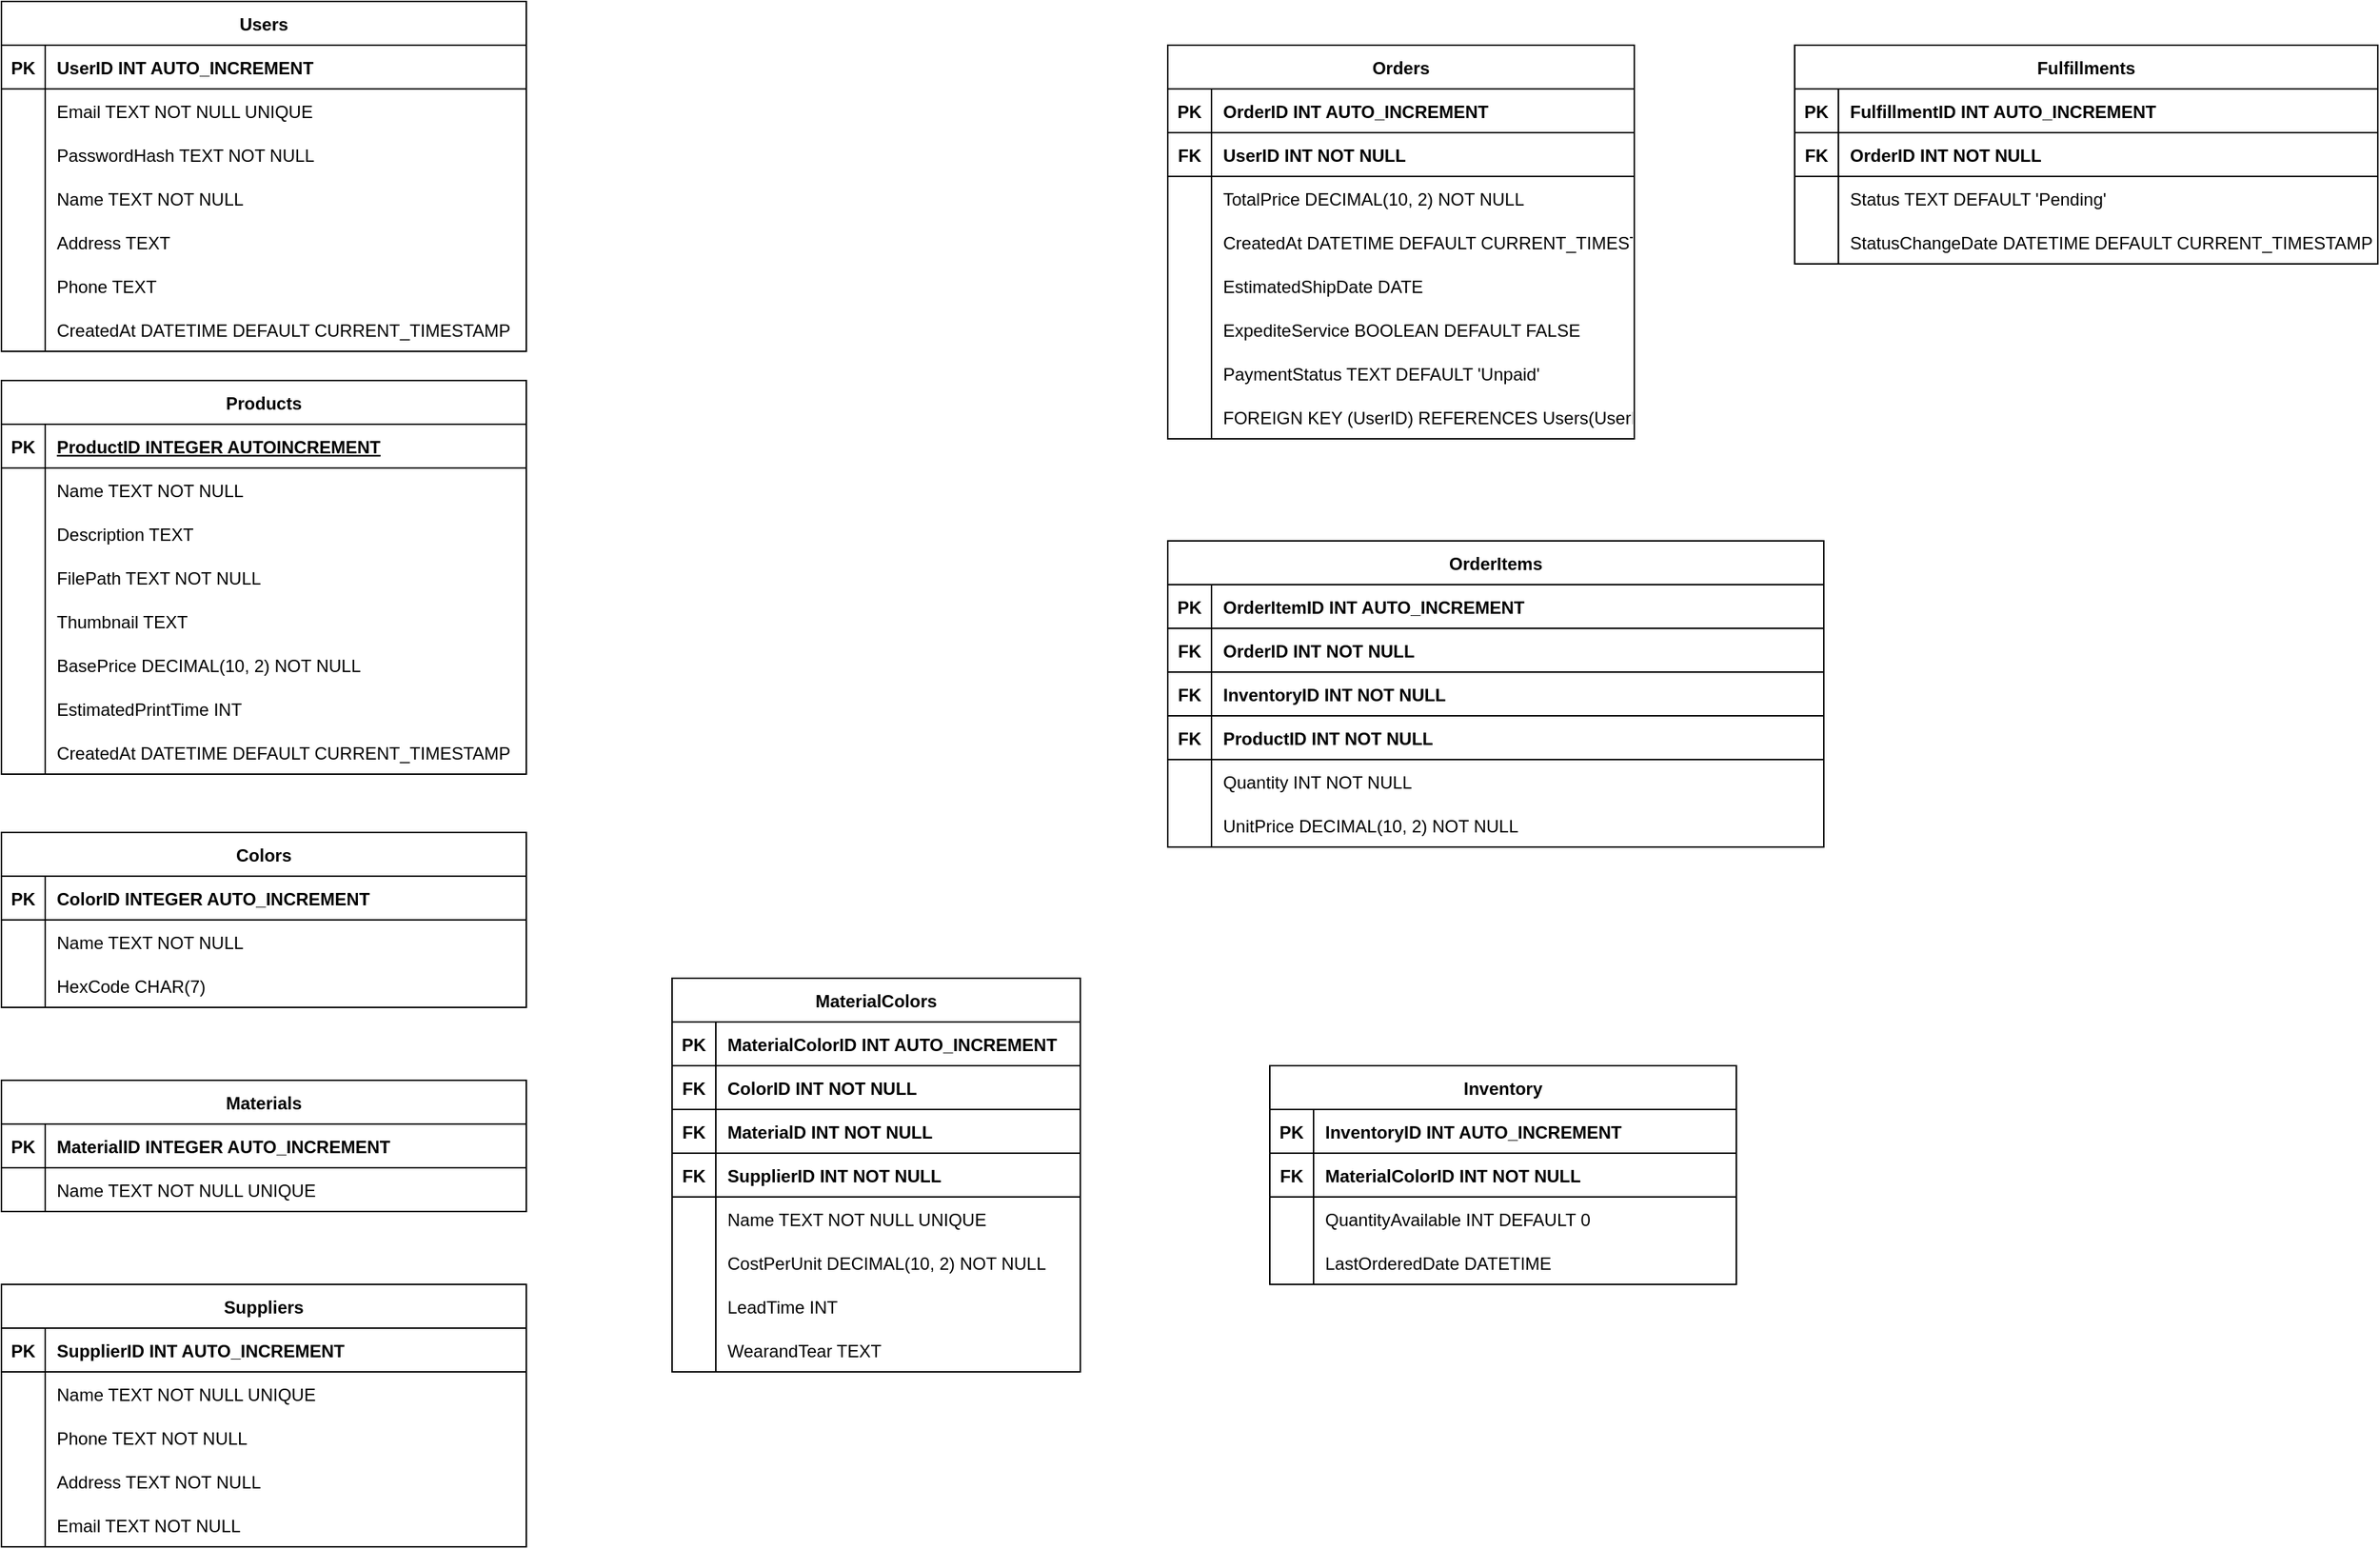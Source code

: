 <mxfile version="26.2.2">
  <diagram name="Page-1" id="4ywuuWIlY_nn5ueYfC8J">
    <mxGraphModel dx="2050" dy="880" grid="1" gridSize="10" guides="1" tooltips="1" connect="1" arrows="1" fold="1" page="1" pageScale="1" pageWidth="850" pageHeight="1100" math="0" shadow="0">
      <root>
        <mxCell id="0" />
        <mxCell id="1" parent="0" />
        <mxCell id="GKi2xheajoQ0KvLYLPQ6-1" value="Users" style="shape=table;startSize=30;container=1;collapsible=1;childLayout=tableLayout;fixedRows=1;rowLines=0;fontStyle=1;align=center;resizeLast=1;labelBackgroundColor=none;" parent="1" vertex="1">
          <mxGeometry x="-830" y="100" width="360" height="240" as="geometry" />
        </mxCell>
        <mxCell id="GKi2xheajoQ0KvLYLPQ6-2" value="" style="shape=tableRow;horizontal=0;startSize=0;swimlaneHead=0;swimlaneBody=0;fillColor=none;collapsible=0;dropTarget=0;points=[[0,0.5],[1,0.5]];portConstraint=eastwest;strokeColor=inherit;top=0;left=0;right=0;bottom=1;labelBackgroundColor=none;" parent="GKi2xheajoQ0KvLYLPQ6-1" vertex="1">
          <mxGeometry y="30" width="360" height="30" as="geometry" />
        </mxCell>
        <mxCell id="GKi2xheajoQ0KvLYLPQ6-3" value="PK" style="shape=partialRectangle;overflow=hidden;connectable=0;fillColor=none;strokeColor=inherit;top=0;left=0;bottom=0;right=0;fontStyle=1;labelBackgroundColor=none;" parent="GKi2xheajoQ0KvLYLPQ6-2" vertex="1">
          <mxGeometry width="30" height="30" as="geometry">
            <mxRectangle width="30" height="30" as="alternateBounds" />
          </mxGeometry>
        </mxCell>
        <mxCell id="GKi2xheajoQ0KvLYLPQ6-4" value="UserID INT AUTO_INCREMENT" style="shape=partialRectangle;overflow=hidden;connectable=0;fillColor=none;align=left;strokeColor=inherit;top=0;left=0;bottom=0;right=0;spacingLeft=6;fontStyle=1;labelBackgroundColor=none;" parent="GKi2xheajoQ0KvLYLPQ6-2" vertex="1">
          <mxGeometry x="30" width="330" height="30" as="geometry">
            <mxRectangle width="330" height="30" as="alternateBounds" />
          </mxGeometry>
        </mxCell>
        <mxCell id="GKi2xheajoQ0KvLYLPQ6-5" value="" style="shape=tableRow;horizontal=0;startSize=0;swimlaneHead=0;swimlaneBody=0;fillColor=none;collapsible=0;dropTarget=0;points=[[0,0.5],[1,0.5]];portConstraint=eastwest;strokeColor=inherit;top=0;left=0;right=0;bottom=0;labelBackgroundColor=none;" parent="GKi2xheajoQ0KvLYLPQ6-1" vertex="1">
          <mxGeometry y="60" width="360" height="30" as="geometry" />
        </mxCell>
        <mxCell id="GKi2xheajoQ0KvLYLPQ6-6" value="" style="shape=partialRectangle;overflow=hidden;connectable=0;fillColor=none;strokeColor=inherit;top=0;left=0;bottom=0;right=0;labelBackgroundColor=none;" parent="GKi2xheajoQ0KvLYLPQ6-5" vertex="1">
          <mxGeometry width="30" height="30" as="geometry">
            <mxRectangle width="30" height="30" as="alternateBounds" />
          </mxGeometry>
        </mxCell>
        <mxCell id="GKi2xheajoQ0KvLYLPQ6-7" value="Email TEXT NOT NULL UNIQUE" style="shape=partialRectangle;overflow=hidden;connectable=0;fillColor=none;align=left;strokeColor=inherit;top=0;left=0;bottom=0;right=0;spacingLeft=6;labelBackgroundColor=none;" parent="GKi2xheajoQ0KvLYLPQ6-5" vertex="1">
          <mxGeometry x="30" width="330" height="30" as="geometry">
            <mxRectangle width="330" height="30" as="alternateBounds" />
          </mxGeometry>
        </mxCell>
        <mxCell id="GKi2xheajoQ0KvLYLPQ6-8" value="" style="shape=tableRow;horizontal=0;startSize=0;swimlaneHead=0;swimlaneBody=0;fillColor=none;collapsible=0;dropTarget=0;points=[[0,0.5],[1,0.5]];portConstraint=eastwest;strokeColor=inherit;top=0;left=0;right=0;bottom=0;labelBackgroundColor=none;" parent="GKi2xheajoQ0KvLYLPQ6-1" vertex="1">
          <mxGeometry y="90" width="360" height="30" as="geometry" />
        </mxCell>
        <mxCell id="GKi2xheajoQ0KvLYLPQ6-9" value="" style="shape=partialRectangle;overflow=hidden;connectable=0;fillColor=none;strokeColor=inherit;top=0;left=0;bottom=0;right=0;labelBackgroundColor=none;" parent="GKi2xheajoQ0KvLYLPQ6-8" vertex="1">
          <mxGeometry width="30" height="30" as="geometry">
            <mxRectangle width="30" height="30" as="alternateBounds" />
          </mxGeometry>
        </mxCell>
        <mxCell id="GKi2xheajoQ0KvLYLPQ6-10" value="PasswordHash TEXT NOT NULL" style="shape=partialRectangle;overflow=hidden;connectable=0;fillColor=none;align=left;strokeColor=inherit;top=0;left=0;bottom=0;right=0;spacingLeft=6;labelBackgroundColor=none;" parent="GKi2xheajoQ0KvLYLPQ6-8" vertex="1">
          <mxGeometry x="30" width="330" height="30" as="geometry">
            <mxRectangle width="330" height="30" as="alternateBounds" />
          </mxGeometry>
        </mxCell>
        <mxCell id="GKi2xheajoQ0KvLYLPQ6-11" value="" style="shape=tableRow;horizontal=0;startSize=0;swimlaneHead=0;swimlaneBody=0;fillColor=none;collapsible=0;dropTarget=0;points=[[0,0.5],[1,0.5]];portConstraint=eastwest;strokeColor=inherit;top=0;left=0;right=0;bottom=0;labelBackgroundColor=none;" parent="GKi2xheajoQ0KvLYLPQ6-1" vertex="1">
          <mxGeometry y="120" width="360" height="30" as="geometry" />
        </mxCell>
        <mxCell id="GKi2xheajoQ0KvLYLPQ6-12" value="" style="shape=partialRectangle;overflow=hidden;connectable=0;fillColor=none;strokeColor=inherit;top=0;left=0;bottom=0;right=0;labelBackgroundColor=none;" parent="GKi2xheajoQ0KvLYLPQ6-11" vertex="1">
          <mxGeometry width="30" height="30" as="geometry">
            <mxRectangle width="30" height="30" as="alternateBounds" />
          </mxGeometry>
        </mxCell>
        <mxCell id="GKi2xheajoQ0KvLYLPQ6-13" value="Name TEXT NOT NULL" style="shape=partialRectangle;overflow=hidden;connectable=0;fillColor=none;align=left;strokeColor=inherit;top=0;left=0;bottom=0;right=0;spacingLeft=6;labelBackgroundColor=none;" parent="GKi2xheajoQ0KvLYLPQ6-11" vertex="1">
          <mxGeometry x="30" width="330" height="30" as="geometry">
            <mxRectangle width="330" height="30" as="alternateBounds" />
          </mxGeometry>
        </mxCell>
        <mxCell id="GKi2xheajoQ0KvLYLPQ6-14" value="" style="shape=tableRow;horizontal=0;startSize=0;swimlaneHead=0;swimlaneBody=0;fillColor=none;collapsible=0;dropTarget=0;points=[[0,0.5],[1,0.5]];portConstraint=eastwest;strokeColor=inherit;top=0;left=0;right=0;bottom=0;labelBackgroundColor=none;" parent="GKi2xheajoQ0KvLYLPQ6-1" vertex="1">
          <mxGeometry y="150" width="360" height="30" as="geometry" />
        </mxCell>
        <mxCell id="GKi2xheajoQ0KvLYLPQ6-15" value="" style="shape=partialRectangle;overflow=hidden;connectable=0;fillColor=none;strokeColor=inherit;top=0;left=0;bottom=0;right=0;labelBackgroundColor=none;" parent="GKi2xheajoQ0KvLYLPQ6-14" vertex="1">
          <mxGeometry width="30" height="30" as="geometry">
            <mxRectangle width="30" height="30" as="alternateBounds" />
          </mxGeometry>
        </mxCell>
        <mxCell id="GKi2xheajoQ0KvLYLPQ6-16" value="Address TEXT" style="shape=partialRectangle;overflow=hidden;connectable=0;fillColor=none;align=left;strokeColor=inherit;top=0;left=0;bottom=0;right=0;spacingLeft=6;labelBackgroundColor=none;" parent="GKi2xheajoQ0KvLYLPQ6-14" vertex="1">
          <mxGeometry x="30" width="330" height="30" as="geometry">
            <mxRectangle width="330" height="30" as="alternateBounds" />
          </mxGeometry>
        </mxCell>
        <mxCell id="GKi2xheajoQ0KvLYLPQ6-17" value="" style="shape=tableRow;horizontal=0;startSize=0;swimlaneHead=0;swimlaneBody=0;fillColor=none;collapsible=0;dropTarget=0;points=[[0,0.5],[1,0.5]];portConstraint=eastwest;strokeColor=inherit;top=0;left=0;right=0;bottom=0;labelBackgroundColor=none;" parent="GKi2xheajoQ0KvLYLPQ6-1" vertex="1">
          <mxGeometry y="180" width="360" height="30" as="geometry" />
        </mxCell>
        <mxCell id="GKi2xheajoQ0KvLYLPQ6-18" value="" style="shape=partialRectangle;overflow=hidden;connectable=0;fillColor=none;strokeColor=inherit;top=0;left=0;bottom=0;right=0;labelBackgroundColor=none;" parent="GKi2xheajoQ0KvLYLPQ6-17" vertex="1">
          <mxGeometry width="30" height="30" as="geometry">
            <mxRectangle width="30" height="30" as="alternateBounds" />
          </mxGeometry>
        </mxCell>
        <mxCell id="GKi2xheajoQ0KvLYLPQ6-19" value="Phone TEXT" style="shape=partialRectangle;overflow=hidden;connectable=0;fillColor=none;align=left;strokeColor=inherit;top=0;left=0;bottom=0;right=0;spacingLeft=6;labelBackgroundColor=none;" parent="GKi2xheajoQ0KvLYLPQ6-17" vertex="1">
          <mxGeometry x="30" width="330" height="30" as="geometry">
            <mxRectangle width="330" height="30" as="alternateBounds" />
          </mxGeometry>
        </mxCell>
        <mxCell id="GKi2xheajoQ0KvLYLPQ6-20" value="" style="shape=tableRow;horizontal=0;startSize=0;swimlaneHead=0;swimlaneBody=0;fillColor=none;collapsible=0;dropTarget=0;points=[[0,0.5],[1,0.5]];portConstraint=eastwest;strokeColor=inherit;top=0;left=0;right=0;bottom=0;labelBackgroundColor=none;" parent="GKi2xheajoQ0KvLYLPQ6-1" vertex="1">
          <mxGeometry y="210" width="360" height="30" as="geometry" />
        </mxCell>
        <mxCell id="GKi2xheajoQ0KvLYLPQ6-21" value="" style="shape=partialRectangle;overflow=hidden;connectable=0;fillColor=none;strokeColor=inherit;top=0;left=0;bottom=0;right=0;labelBackgroundColor=none;" parent="GKi2xheajoQ0KvLYLPQ6-20" vertex="1">
          <mxGeometry width="30" height="30" as="geometry">
            <mxRectangle width="30" height="30" as="alternateBounds" />
          </mxGeometry>
        </mxCell>
        <mxCell id="GKi2xheajoQ0KvLYLPQ6-22" value="CreatedAt DATETIME DEFAULT CURRENT_TIMESTAMP" style="shape=partialRectangle;overflow=hidden;connectable=0;fillColor=none;align=left;strokeColor=inherit;top=0;left=0;bottom=0;right=0;spacingLeft=6;labelBackgroundColor=none;" parent="GKi2xheajoQ0KvLYLPQ6-20" vertex="1">
          <mxGeometry x="30" width="330" height="30" as="geometry">
            <mxRectangle width="330" height="30" as="alternateBounds" />
          </mxGeometry>
        </mxCell>
        <mxCell id="GKi2xheajoQ0KvLYLPQ6-23" value="Products" style="shape=table;startSize=30;container=1;collapsible=1;childLayout=tableLayout;fixedRows=1;rowLines=0;fontStyle=1;align=center;resizeLast=1;" parent="1" vertex="1">
          <mxGeometry x="-830" y="360" width="360" height="270" as="geometry" />
        </mxCell>
        <mxCell id="GKi2xheajoQ0KvLYLPQ6-24" value="" style="shape=tableRow;horizontal=0;startSize=0;swimlaneHead=0;swimlaneBody=0;fillColor=none;collapsible=0;dropTarget=0;points=[[0,0.5],[1,0.5]];portConstraint=eastwest;strokeColor=inherit;top=0;left=0;right=0;bottom=1;" parent="GKi2xheajoQ0KvLYLPQ6-23" vertex="1">
          <mxGeometry y="30" width="360" height="30" as="geometry" />
        </mxCell>
        <mxCell id="GKi2xheajoQ0KvLYLPQ6-25" value="PK" style="shape=partialRectangle;overflow=hidden;connectable=0;fillColor=none;strokeColor=inherit;top=0;left=0;bottom=0;right=0;fontStyle=1;" parent="GKi2xheajoQ0KvLYLPQ6-24" vertex="1">
          <mxGeometry width="30" height="30" as="geometry">
            <mxRectangle width="30" height="30" as="alternateBounds" />
          </mxGeometry>
        </mxCell>
        <mxCell id="GKi2xheajoQ0KvLYLPQ6-26" value="ProductID INTEGER  AUTOINCREMENT" style="shape=partialRectangle;overflow=hidden;connectable=0;fillColor=none;align=left;strokeColor=inherit;top=0;left=0;bottom=0;right=0;spacingLeft=6;fontStyle=5;" parent="GKi2xheajoQ0KvLYLPQ6-24" vertex="1">
          <mxGeometry x="30" width="330" height="30" as="geometry">
            <mxRectangle width="330" height="30" as="alternateBounds" />
          </mxGeometry>
        </mxCell>
        <mxCell id="GKi2xheajoQ0KvLYLPQ6-27" value="" style="shape=tableRow;horizontal=0;startSize=0;swimlaneHead=0;swimlaneBody=0;fillColor=none;collapsible=0;dropTarget=0;points=[[0,0.5],[1,0.5]];portConstraint=eastwest;strokeColor=inherit;top=0;left=0;right=0;bottom=0;" parent="GKi2xheajoQ0KvLYLPQ6-23" vertex="1">
          <mxGeometry y="60" width="360" height="30" as="geometry" />
        </mxCell>
        <mxCell id="GKi2xheajoQ0KvLYLPQ6-28" value="" style="shape=partialRectangle;overflow=hidden;connectable=0;fillColor=none;strokeColor=inherit;top=0;left=0;bottom=0;right=0;" parent="GKi2xheajoQ0KvLYLPQ6-27" vertex="1">
          <mxGeometry width="30" height="30" as="geometry">
            <mxRectangle width="30" height="30" as="alternateBounds" />
          </mxGeometry>
        </mxCell>
        <mxCell id="GKi2xheajoQ0KvLYLPQ6-29" value="Name TEXT NOT NULL" style="shape=partialRectangle;overflow=hidden;connectable=0;fillColor=none;align=left;strokeColor=inherit;top=0;left=0;bottom=0;right=0;spacingLeft=6;" parent="GKi2xheajoQ0KvLYLPQ6-27" vertex="1">
          <mxGeometry x="30" width="330" height="30" as="geometry">
            <mxRectangle width="330" height="30" as="alternateBounds" />
          </mxGeometry>
        </mxCell>
        <mxCell id="GKi2xheajoQ0KvLYLPQ6-30" value="" style="shape=tableRow;horizontal=0;startSize=0;swimlaneHead=0;swimlaneBody=0;fillColor=none;collapsible=0;dropTarget=0;points=[[0,0.5],[1,0.5]];portConstraint=eastwest;strokeColor=inherit;top=0;left=0;right=0;bottom=0;" parent="GKi2xheajoQ0KvLYLPQ6-23" vertex="1">
          <mxGeometry y="90" width="360" height="30" as="geometry" />
        </mxCell>
        <mxCell id="GKi2xheajoQ0KvLYLPQ6-31" value="" style="shape=partialRectangle;overflow=hidden;connectable=0;fillColor=none;strokeColor=inherit;top=0;left=0;bottom=0;right=0;" parent="GKi2xheajoQ0KvLYLPQ6-30" vertex="1">
          <mxGeometry width="30" height="30" as="geometry">
            <mxRectangle width="30" height="30" as="alternateBounds" />
          </mxGeometry>
        </mxCell>
        <mxCell id="GKi2xheajoQ0KvLYLPQ6-32" value="Description TEXT" style="shape=partialRectangle;overflow=hidden;connectable=0;fillColor=none;align=left;strokeColor=inherit;top=0;left=0;bottom=0;right=0;spacingLeft=6;" parent="GKi2xheajoQ0KvLYLPQ6-30" vertex="1">
          <mxGeometry x="30" width="330" height="30" as="geometry">
            <mxRectangle width="330" height="30" as="alternateBounds" />
          </mxGeometry>
        </mxCell>
        <mxCell id="GKi2xheajoQ0KvLYLPQ6-33" value="" style="shape=tableRow;horizontal=0;startSize=0;swimlaneHead=0;swimlaneBody=0;fillColor=none;collapsible=0;dropTarget=0;points=[[0,0.5],[1,0.5]];portConstraint=eastwest;strokeColor=inherit;top=0;left=0;right=0;bottom=0;" parent="GKi2xheajoQ0KvLYLPQ6-23" vertex="1">
          <mxGeometry y="120" width="360" height="30" as="geometry" />
        </mxCell>
        <mxCell id="GKi2xheajoQ0KvLYLPQ6-34" value="" style="shape=partialRectangle;overflow=hidden;connectable=0;fillColor=none;strokeColor=inherit;top=0;left=0;bottom=0;right=0;" parent="GKi2xheajoQ0KvLYLPQ6-33" vertex="1">
          <mxGeometry width="30" height="30" as="geometry">
            <mxRectangle width="30" height="30" as="alternateBounds" />
          </mxGeometry>
        </mxCell>
        <mxCell id="GKi2xheajoQ0KvLYLPQ6-35" value="FilePath TEXT NOT NULL" style="shape=partialRectangle;overflow=hidden;connectable=0;fillColor=none;align=left;strokeColor=inherit;top=0;left=0;bottom=0;right=0;spacingLeft=6;" parent="GKi2xheajoQ0KvLYLPQ6-33" vertex="1">
          <mxGeometry x="30" width="330" height="30" as="geometry">
            <mxRectangle width="330" height="30" as="alternateBounds" />
          </mxGeometry>
        </mxCell>
        <mxCell id="GKi2xheajoQ0KvLYLPQ6-36" value="" style="shape=tableRow;horizontal=0;startSize=0;swimlaneHead=0;swimlaneBody=0;fillColor=none;collapsible=0;dropTarget=0;points=[[0,0.5],[1,0.5]];portConstraint=eastwest;strokeColor=inherit;top=0;left=0;right=0;bottom=0;" parent="GKi2xheajoQ0KvLYLPQ6-23" vertex="1">
          <mxGeometry y="150" width="360" height="30" as="geometry" />
        </mxCell>
        <mxCell id="GKi2xheajoQ0KvLYLPQ6-37" value="" style="shape=partialRectangle;overflow=hidden;connectable=0;fillColor=none;strokeColor=inherit;top=0;left=0;bottom=0;right=0;" parent="GKi2xheajoQ0KvLYLPQ6-36" vertex="1">
          <mxGeometry width="30" height="30" as="geometry">
            <mxRectangle width="30" height="30" as="alternateBounds" />
          </mxGeometry>
        </mxCell>
        <mxCell id="GKi2xheajoQ0KvLYLPQ6-38" value="Thumbnail TEXT" style="shape=partialRectangle;overflow=hidden;connectable=0;fillColor=none;align=left;strokeColor=inherit;top=0;left=0;bottom=0;right=0;spacingLeft=6;" parent="GKi2xheajoQ0KvLYLPQ6-36" vertex="1">
          <mxGeometry x="30" width="330" height="30" as="geometry">
            <mxRectangle width="330" height="30" as="alternateBounds" />
          </mxGeometry>
        </mxCell>
        <mxCell id="GKi2xheajoQ0KvLYLPQ6-39" value="" style="shape=tableRow;horizontal=0;startSize=0;swimlaneHead=0;swimlaneBody=0;fillColor=none;collapsible=0;dropTarget=0;points=[[0,0.5],[1,0.5]];portConstraint=eastwest;strokeColor=inherit;top=0;left=0;right=0;bottom=0;" parent="GKi2xheajoQ0KvLYLPQ6-23" vertex="1">
          <mxGeometry y="180" width="360" height="30" as="geometry" />
        </mxCell>
        <mxCell id="GKi2xheajoQ0KvLYLPQ6-40" value="" style="shape=partialRectangle;overflow=hidden;connectable=0;fillColor=none;strokeColor=inherit;top=0;left=0;bottom=0;right=0;" parent="GKi2xheajoQ0KvLYLPQ6-39" vertex="1">
          <mxGeometry width="30" height="30" as="geometry">
            <mxRectangle width="30" height="30" as="alternateBounds" />
          </mxGeometry>
        </mxCell>
        <mxCell id="GKi2xheajoQ0KvLYLPQ6-41" value="BasePrice DECIMAL(10, 2) NOT NULL" style="shape=partialRectangle;overflow=hidden;connectable=0;fillColor=none;align=left;strokeColor=inherit;top=0;left=0;bottom=0;right=0;spacingLeft=6;" parent="GKi2xheajoQ0KvLYLPQ6-39" vertex="1">
          <mxGeometry x="30" width="330" height="30" as="geometry">
            <mxRectangle width="330" height="30" as="alternateBounds" />
          </mxGeometry>
        </mxCell>
        <mxCell id="GKi2xheajoQ0KvLYLPQ6-42" value="" style="shape=tableRow;horizontal=0;startSize=0;swimlaneHead=0;swimlaneBody=0;fillColor=none;collapsible=0;dropTarget=0;points=[[0,0.5],[1,0.5]];portConstraint=eastwest;strokeColor=inherit;top=0;left=0;right=0;bottom=0;" parent="GKi2xheajoQ0KvLYLPQ6-23" vertex="1">
          <mxGeometry y="210" width="360" height="30" as="geometry" />
        </mxCell>
        <mxCell id="GKi2xheajoQ0KvLYLPQ6-43" value="" style="shape=partialRectangle;overflow=hidden;connectable=0;fillColor=none;strokeColor=inherit;top=0;left=0;bottom=0;right=0;" parent="GKi2xheajoQ0KvLYLPQ6-42" vertex="1">
          <mxGeometry width="30" height="30" as="geometry">
            <mxRectangle width="30" height="30" as="alternateBounds" />
          </mxGeometry>
        </mxCell>
        <mxCell id="GKi2xheajoQ0KvLYLPQ6-44" value="EstimatedPrintTime INT" style="shape=partialRectangle;overflow=hidden;connectable=0;fillColor=none;align=left;strokeColor=inherit;top=0;left=0;bottom=0;right=0;spacingLeft=6;" parent="GKi2xheajoQ0KvLYLPQ6-42" vertex="1">
          <mxGeometry x="30" width="330" height="30" as="geometry">
            <mxRectangle width="330" height="30" as="alternateBounds" />
          </mxGeometry>
        </mxCell>
        <mxCell id="GKi2xheajoQ0KvLYLPQ6-45" value="" style="shape=tableRow;horizontal=0;startSize=0;swimlaneHead=0;swimlaneBody=0;fillColor=none;collapsible=0;dropTarget=0;points=[[0,0.5],[1,0.5]];portConstraint=eastwest;strokeColor=inherit;top=0;left=0;right=0;bottom=0;" parent="GKi2xheajoQ0KvLYLPQ6-23" vertex="1">
          <mxGeometry y="240" width="360" height="30" as="geometry" />
        </mxCell>
        <mxCell id="GKi2xheajoQ0KvLYLPQ6-46" value="" style="shape=partialRectangle;overflow=hidden;connectable=0;fillColor=none;strokeColor=inherit;top=0;left=0;bottom=0;right=0;" parent="GKi2xheajoQ0KvLYLPQ6-45" vertex="1">
          <mxGeometry width="30" height="30" as="geometry">
            <mxRectangle width="30" height="30" as="alternateBounds" />
          </mxGeometry>
        </mxCell>
        <mxCell id="GKi2xheajoQ0KvLYLPQ6-47" value="CreatedAt DATETIME DEFAULT CURRENT_TIMESTAMP" style="shape=partialRectangle;overflow=hidden;connectable=0;fillColor=none;align=left;strokeColor=inherit;top=0;left=0;bottom=0;right=0;spacingLeft=6;" parent="GKi2xheajoQ0KvLYLPQ6-45" vertex="1">
          <mxGeometry x="30" width="330" height="30" as="geometry">
            <mxRectangle width="330" height="30" as="alternateBounds" />
          </mxGeometry>
        </mxCell>
        <mxCell id="GKi2xheajoQ0KvLYLPQ6-48" value="Materials" style="shape=table;startSize=30;container=1;collapsible=1;childLayout=tableLayout;fixedRows=1;rowLines=0;fontStyle=1;align=center;resizeLast=1;" parent="1" vertex="1">
          <mxGeometry x="-830" y="840" width="360" height="90" as="geometry" />
        </mxCell>
        <mxCell id="GKi2xheajoQ0KvLYLPQ6-49" value="" style="shape=tableRow;horizontal=0;startSize=0;swimlaneHead=0;swimlaneBody=0;fillColor=none;collapsible=0;dropTarget=0;points=[[0,0.5],[1,0.5]];portConstraint=eastwest;strokeColor=inherit;top=0;left=0;right=0;bottom=1;" parent="GKi2xheajoQ0KvLYLPQ6-48" vertex="1">
          <mxGeometry y="30" width="360" height="30" as="geometry" />
        </mxCell>
        <mxCell id="GKi2xheajoQ0KvLYLPQ6-50" value="PK" style="shape=partialRectangle;overflow=hidden;connectable=0;fillColor=none;strokeColor=inherit;top=0;left=0;bottom=0;right=0;fontStyle=1;" parent="GKi2xheajoQ0KvLYLPQ6-49" vertex="1">
          <mxGeometry width="30" height="30" as="geometry">
            <mxRectangle width="30" height="30" as="alternateBounds" />
          </mxGeometry>
        </mxCell>
        <mxCell id="GKi2xheajoQ0KvLYLPQ6-51" value="MaterialID INTEGER  AUTO_INCREMENT" style="shape=partialRectangle;overflow=hidden;connectable=0;fillColor=none;align=left;strokeColor=inherit;top=0;left=0;bottom=0;right=0;spacingLeft=6;fontStyle=1;" parent="GKi2xheajoQ0KvLYLPQ6-49" vertex="1">
          <mxGeometry x="30" width="330" height="30" as="geometry">
            <mxRectangle width="330" height="30" as="alternateBounds" />
          </mxGeometry>
        </mxCell>
        <mxCell id="GKi2xheajoQ0KvLYLPQ6-52" value="" style="shape=tableRow;horizontal=0;startSize=0;swimlaneHead=0;swimlaneBody=0;fillColor=none;collapsible=0;dropTarget=0;points=[[0,0.5],[1,0.5]];portConstraint=eastwest;strokeColor=inherit;top=0;left=0;right=0;bottom=0;" parent="GKi2xheajoQ0KvLYLPQ6-48" vertex="1">
          <mxGeometry y="60" width="360" height="30" as="geometry" />
        </mxCell>
        <mxCell id="GKi2xheajoQ0KvLYLPQ6-53" value="" style="shape=partialRectangle;overflow=hidden;connectable=0;fillColor=none;strokeColor=inherit;top=0;left=0;bottom=0;right=0;" parent="GKi2xheajoQ0KvLYLPQ6-52" vertex="1">
          <mxGeometry width="30" height="30" as="geometry">
            <mxRectangle width="30" height="30" as="alternateBounds" />
          </mxGeometry>
        </mxCell>
        <mxCell id="GKi2xheajoQ0KvLYLPQ6-54" value="Name TEXT NOT NULL UNIQUE" style="shape=partialRectangle;overflow=hidden;connectable=0;fillColor=none;align=left;strokeColor=inherit;top=0;left=0;bottom=0;right=0;spacingLeft=6;" parent="GKi2xheajoQ0KvLYLPQ6-52" vertex="1">
          <mxGeometry x="30" width="330" height="30" as="geometry">
            <mxRectangle width="330" height="30" as="alternateBounds" />
          </mxGeometry>
        </mxCell>
        <mxCell id="GKi2xheajoQ0KvLYLPQ6-64" value="Colors" style="shape=table;startSize=30;container=1;collapsible=1;childLayout=tableLayout;fixedRows=1;rowLines=0;fontStyle=1;align=center;resizeLast=1;" parent="1" vertex="1">
          <mxGeometry x="-830" y="670" width="360" height="120" as="geometry" />
        </mxCell>
        <mxCell id="GKi2xheajoQ0KvLYLPQ6-68" value="" style="shape=tableRow;horizontal=0;startSize=0;swimlaneHead=0;swimlaneBody=0;fillColor=none;collapsible=0;dropTarget=0;points=[[0,0.5],[1,0.5]];portConstraint=eastwest;strokeColor=inherit;top=0;left=0;right=0;bottom=1;" parent="GKi2xheajoQ0KvLYLPQ6-64" vertex="1">
          <mxGeometry y="30" width="360" height="30" as="geometry" />
        </mxCell>
        <mxCell id="GKi2xheajoQ0KvLYLPQ6-69" value="PK" style="shape=partialRectangle;overflow=hidden;connectable=0;fillColor=none;strokeColor=inherit;top=0;left=0;bottom=0;right=0;fontStyle=1;" parent="GKi2xheajoQ0KvLYLPQ6-68" vertex="1">
          <mxGeometry width="30" height="30" as="geometry">
            <mxRectangle width="30" height="30" as="alternateBounds" />
          </mxGeometry>
        </mxCell>
        <mxCell id="GKi2xheajoQ0KvLYLPQ6-70" value="ColorID INTEGER  AUTO_INCREMENT" style="shape=partialRectangle;overflow=hidden;connectable=0;fillColor=none;align=left;strokeColor=inherit;top=0;left=0;bottom=0;right=0;spacingLeft=6;fontStyle=1;" parent="GKi2xheajoQ0KvLYLPQ6-68" vertex="1">
          <mxGeometry x="30" width="330" height="30" as="geometry">
            <mxRectangle width="330" height="30" as="alternateBounds" />
          </mxGeometry>
        </mxCell>
        <mxCell id="GKi2xheajoQ0KvLYLPQ6-71" value="" style="shape=tableRow;horizontal=0;startSize=0;swimlaneHead=0;swimlaneBody=0;fillColor=none;collapsible=0;dropTarget=0;points=[[0,0.5],[1,0.5]];portConstraint=eastwest;strokeColor=inherit;top=0;left=0;right=0;bottom=0;" parent="GKi2xheajoQ0KvLYLPQ6-64" vertex="1">
          <mxGeometry y="60" width="360" height="30" as="geometry" />
        </mxCell>
        <mxCell id="GKi2xheajoQ0KvLYLPQ6-72" value="" style="shape=partialRectangle;overflow=hidden;connectable=0;fillColor=none;strokeColor=inherit;top=0;left=0;bottom=0;right=0;" parent="GKi2xheajoQ0KvLYLPQ6-71" vertex="1">
          <mxGeometry width="30" height="30" as="geometry">
            <mxRectangle width="30" height="30" as="alternateBounds" />
          </mxGeometry>
        </mxCell>
        <mxCell id="GKi2xheajoQ0KvLYLPQ6-73" value="Name TEXT NOT NULL" style="shape=partialRectangle;overflow=hidden;connectable=0;fillColor=none;align=left;strokeColor=inherit;top=0;left=0;bottom=0;right=0;spacingLeft=6;" parent="GKi2xheajoQ0KvLYLPQ6-71" vertex="1">
          <mxGeometry x="30" width="330" height="30" as="geometry">
            <mxRectangle width="330" height="30" as="alternateBounds" />
          </mxGeometry>
        </mxCell>
        <mxCell id="GKi2xheajoQ0KvLYLPQ6-74" value="" style="shape=tableRow;horizontal=0;startSize=0;swimlaneHead=0;swimlaneBody=0;fillColor=none;collapsible=0;dropTarget=0;points=[[0,0.5],[1,0.5]];portConstraint=eastwest;strokeColor=inherit;top=0;left=0;right=0;bottom=0;" parent="GKi2xheajoQ0KvLYLPQ6-64" vertex="1">
          <mxGeometry y="90" width="360" height="30" as="geometry" />
        </mxCell>
        <mxCell id="GKi2xheajoQ0KvLYLPQ6-75" value="" style="shape=partialRectangle;overflow=hidden;connectable=0;fillColor=none;strokeColor=inherit;top=0;left=0;bottom=0;right=0;" parent="GKi2xheajoQ0KvLYLPQ6-74" vertex="1">
          <mxGeometry width="30" height="30" as="geometry">
            <mxRectangle width="30" height="30" as="alternateBounds" />
          </mxGeometry>
        </mxCell>
        <mxCell id="GKi2xheajoQ0KvLYLPQ6-76" value="HexCode CHAR(7)" style="shape=partialRectangle;overflow=hidden;connectable=0;fillColor=none;align=left;strokeColor=inherit;top=0;left=0;bottom=0;right=0;spacingLeft=6;" parent="GKi2xheajoQ0KvLYLPQ6-74" vertex="1">
          <mxGeometry x="30" width="330" height="30" as="geometry">
            <mxRectangle width="330" height="30" as="alternateBounds" />
          </mxGeometry>
        </mxCell>
        <mxCell id="GKi2xheajoQ0KvLYLPQ6-80" value="Inventory" style="shape=table;startSize=30;container=1;collapsible=1;childLayout=tableLayout;fixedRows=1;rowLines=0;fontStyle=1;align=center;resizeLast=1;" parent="1" vertex="1">
          <mxGeometry x="40" y="830" width="320" height="150" as="geometry" />
        </mxCell>
        <mxCell id="GKi2xheajoQ0KvLYLPQ6-87" value="" style="shape=tableRow;horizontal=0;startSize=0;swimlaneHead=0;swimlaneBody=0;fillColor=none;collapsible=0;dropTarget=0;points=[[0,0.5],[1,0.5]];portConstraint=eastwest;strokeColor=inherit;top=0;left=0;right=0;bottom=1;" parent="GKi2xheajoQ0KvLYLPQ6-80" vertex="1">
          <mxGeometry y="30" width="320" height="30" as="geometry" />
        </mxCell>
        <mxCell id="GKi2xheajoQ0KvLYLPQ6-88" value="PK" style="shape=partialRectangle;overflow=hidden;connectable=0;fillColor=none;strokeColor=inherit;top=0;left=0;bottom=0;right=0;fontStyle=1;" parent="GKi2xheajoQ0KvLYLPQ6-87" vertex="1">
          <mxGeometry width="30" height="30" as="geometry">
            <mxRectangle width="30" height="30" as="alternateBounds" />
          </mxGeometry>
        </mxCell>
        <mxCell id="GKi2xheajoQ0KvLYLPQ6-89" value="InventoryID INT AUTO_INCREMENT" style="shape=partialRectangle;overflow=hidden;connectable=0;fillColor=none;align=left;strokeColor=inherit;top=0;left=0;bottom=0;right=0;spacingLeft=6;fontStyle=1;" parent="GKi2xheajoQ0KvLYLPQ6-87" vertex="1">
          <mxGeometry x="30" width="290" height="30" as="geometry">
            <mxRectangle width="290" height="30" as="alternateBounds" />
          </mxGeometry>
        </mxCell>
        <mxCell id="GKi2xheajoQ0KvLYLPQ6-170" style="shape=tableRow;horizontal=0;startSize=0;swimlaneHead=0;swimlaneBody=0;fillColor=none;collapsible=0;dropTarget=0;points=[[0,0.5],[1,0.5]];portConstraint=eastwest;strokeColor=inherit;top=0;left=0;right=0;bottom=1;" parent="GKi2xheajoQ0KvLYLPQ6-80" vertex="1">
          <mxGeometry y="60" width="320" height="30" as="geometry" />
        </mxCell>
        <mxCell id="GKi2xheajoQ0KvLYLPQ6-171" value="FK" style="shape=partialRectangle;overflow=hidden;connectable=0;fillColor=none;strokeColor=inherit;top=0;left=0;bottom=0;right=0;fontStyle=1;" parent="GKi2xheajoQ0KvLYLPQ6-170" vertex="1">
          <mxGeometry width="30" height="30" as="geometry">
            <mxRectangle width="30" height="30" as="alternateBounds" />
          </mxGeometry>
        </mxCell>
        <mxCell id="GKi2xheajoQ0KvLYLPQ6-172" value="MaterialColorID INT NOT NULL" style="shape=partialRectangle;overflow=hidden;connectable=0;fillColor=none;align=left;strokeColor=inherit;top=0;left=0;bottom=0;right=0;spacingLeft=6;fontStyle=1;" parent="GKi2xheajoQ0KvLYLPQ6-170" vertex="1">
          <mxGeometry x="30" width="290" height="30" as="geometry">
            <mxRectangle width="290" height="30" as="alternateBounds" />
          </mxGeometry>
        </mxCell>
        <mxCell id="GKi2xheajoQ0KvLYLPQ6-90" value="" style="shape=tableRow;horizontal=0;startSize=0;swimlaneHead=0;swimlaneBody=0;fillColor=none;collapsible=0;dropTarget=0;points=[[0,0.5],[1,0.5]];portConstraint=eastwest;strokeColor=inherit;top=0;left=0;right=0;bottom=0;" parent="GKi2xheajoQ0KvLYLPQ6-80" vertex="1">
          <mxGeometry y="90" width="320" height="30" as="geometry" />
        </mxCell>
        <mxCell id="GKi2xheajoQ0KvLYLPQ6-91" value="" style="shape=partialRectangle;overflow=hidden;connectable=0;fillColor=none;strokeColor=inherit;top=0;left=0;bottom=0;right=0;" parent="GKi2xheajoQ0KvLYLPQ6-90" vertex="1">
          <mxGeometry width="30" height="30" as="geometry">
            <mxRectangle width="30" height="30" as="alternateBounds" />
          </mxGeometry>
        </mxCell>
        <mxCell id="GKi2xheajoQ0KvLYLPQ6-92" value="QuantityAvailable INT DEFAULT 0" style="shape=partialRectangle;overflow=hidden;connectable=0;fillColor=none;align=left;strokeColor=inherit;top=0;left=0;bottom=0;right=0;spacingLeft=6;" parent="GKi2xheajoQ0KvLYLPQ6-90" vertex="1">
          <mxGeometry x="30" width="290" height="30" as="geometry">
            <mxRectangle width="290" height="30" as="alternateBounds" />
          </mxGeometry>
        </mxCell>
        <mxCell id="GKi2xheajoQ0KvLYLPQ6-250" style="shape=tableRow;horizontal=0;startSize=0;swimlaneHead=0;swimlaneBody=0;fillColor=none;collapsible=0;dropTarget=0;points=[[0,0.5],[1,0.5]];portConstraint=eastwest;strokeColor=inherit;top=0;left=0;right=0;bottom=0;" parent="GKi2xheajoQ0KvLYLPQ6-80" vertex="1">
          <mxGeometry y="120" width="320" height="30" as="geometry" />
        </mxCell>
        <mxCell id="GKi2xheajoQ0KvLYLPQ6-251" style="shape=partialRectangle;overflow=hidden;connectable=0;fillColor=none;strokeColor=inherit;top=0;left=0;bottom=0;right=0;" parent="GKi2xheajoQ0KvLYLPQ6-250" vertex="1">
          <mxGeometry width="30" height="30" as="geometry">
            <mxRectangle width="30" height="30" as="alternateBounds" />
          </mxGeometry>
        </mxCell>
        <mxCell id="GKi2xheajoQ0KvLYLPQ6-252" value="LastOrderedDate DATETIME" style="shape=partialRectangle;overflow=hidden;connectable=0;fillColor=none;align=left;strokeColor=inherit;top=0;left=0;bottom=0;right=0;spacingLeft=6;" parent="GKi2xheajoQ0KvLYLPQ6-250" vertex="1">
          <mxGeometry x="30" width="290" height="30" as="geometry">
            <mxRectangle width="290" height="30" as="alternateBounds" />
          </mxGeometry>
        </mxCell>
        <mxCell id="GKi2xheajoQ0KvLYLPQ6-99" value="Orders" style="shape=table;startSize=30;container=1;collapsible=1;childLayout=tableLayout;fixedRows=1;rowLines=0;fontStyle=1;align=center;resizeLast=1;" parent="1" vertex="1">
          <mxGeometry x="-30" y="130" width="320" height="270" as="geometry" />
        </mxCell>
        <mxCell id="GKi2xheajoQ0KvLYLPQ6-103" value="" style="shape=tableRow;horizontal=0;startSize=0;swimlaneHead=0;swimlaneBody=0;fillColor=none;collapsible=0;dropTarget=0;points=[[0,0.5],[1,0.5]];portConstraint=eastwest;strokeColor=inherit;top=0;left=0;right=0;bottom=1;" parent="GKi2xheajoQ0KvLYLPQ6-99" vertex="1">
          <mxGeometry y="30" width="320" height="30" as="geometry" />
        </mxCell>
        <mxCell id="GKi2xheajoQ0KvLYLPQ6-104" value="PK" style="shape=partialRectangle;overflow=hidden;connectable=0;fillColor=none;strokeColor=inherit;top=0;left=0;bottom=0;right=0;fontStyle=1;" parent="GKi2xheajoQ0KvLYLPQ6-103" vertex="1">
          <mxGeometry width="30" height="30" as="geometry">
            <mxRectangle width="30" height="30" as="alternateBounds" />
          </mxGeometry>
        </mxCell>
        <mxCell id="GKi2xheajoQ0KvLYLPQ6-105" value="OrderID INT AUTO_INCREMENT" style="shape=partialRectangle;overflow=hidden;connectable=0;fillColor=none;align=left;strokeColor=inherit;top=0;left=0;bottom=0;right=0;spacingLeft=6;fontStyle=1;" parent="GKi2xheajoQ0KvLYLPQ6-103" vertex="1">
          <mxGeometry x="30" width="290" height="30" as="geometry">
            <mxRectangle width="290" height="30" as="alternateBounds" />
          </mxGeometry>
        </mxCell>
        <mxCell id="GKi2xheajoQ0KvLYLPQ6-173" style="shape=tableRow;horizontal=0;startSize=0;swimlaneHead=0;swimlaneBody=0;fillColor=none;collapsible=0;dropTarget=0;points=[[0,0.5],[1,0.5]];portConstraint=eastwest;strokeColor=inherit;top=0;left=0;right=0;bottom=1;" parent="GKi2xheajoQ0KvLYLPQ6-99" vertex="1">
          <mxGeometry y="60" width="320" height="30" as="geometry" />
        </mxCell>
        <mxCell id="GKi2xheajoQ0KvLYLPQ6-174" value="FK" style="shape=partialRectangle;overflow=hidden;connectable=0;fillColor=none;strokeColor=inherit;top=0;left=0;bottom=0;right=0;fontStyle=1;" parent="GKi2xheajoQ0KvLYLPQ6-173" vertex="1">
          <mxGeometry width="30" height="30" as="geometry">
            <mxRectangle width="30" height="30" as="alternateBounds" />
          </mxGeometry>
        </mxCell>
        <mxCell id="GKi2xheajoQ0KvLYLPQ6-175" value="UserID INT NOT NULL" style="shape=partialRectangle;overflow=hidden;connectable=0;fillColor=none;align=left;strokeColor=inherit;top=0;left=0;bottom=0;right=0;spacingLeft=6;fontStyle=1;" parent="GKi2xheajoQ0KvLYLPQ6-173" vertex="1">
          <mxGeometry x="30" width="290" height="30" as="geometry">
            <mxRectangle width="290" height="30" as="alternateBounds" />
          </mxGeometry>
        </mxCell>
        <mxCell id="GKi2xheajoQ0KvLYLPQ6-106" value="" style="shape=tableRow;horizontal=0;startSize=0;swimlaneHead=0;swimlaneBody=0;fillColor=none;collapsible=0;dropTarget=0;points=[[0,0.5],[1,0.5]];portConstraint=eastwest;strokeColor=inherit;top=0;left=0;right=0;bottom=0;" parent="GKi2xheajoQ0KvLYLPQ6-99" vertex="1">
          <mxGeometry y="90" width="320" height="30" as="geometry" />
        </mxCell>
        <mxCell id="GKi2xheajoQ0KvLYLPQ6-107" value="" style="shape=partialRectangle;overflow=hidden;connectable=0;fillColor=none;strokeColor=inherit;top=0;left=0;bottom=0;right=0;" parent="GKi2xheajoQ0KvLYLPQ6-106" vertex="1">
          <mxGeometry width="30" height="30" as="geometry">
            <mxRectangle width="30" height="30" as="alternateBounds" />
          </mxGeometry>
        </mxCell>
        <mxCell id="GKi2xheajoQ0KvLYLPQ6-108" value="TotalPrice DECIMAL(10, 2) NOT NULL" style="shape=partialRectangle;overflow=hidden;connectable=0;fillColor=none;align=left;strokeColor=inherit;top=0;left=0;bottom=0;right=0;spacingLeft=6;" parent="GKi2xheajoQ0KvLYLPQ6-106" vertex="1">
          <mxGeometry x="30" width="290" height="30" as="geometry">
            <mxRectangle width="290" height="30" as="alternateBounds" />
          </mxGeometry>
        </mxCell>
        <mxCell id="GKi2xheajoQ0KvLYLPQ6-112" value="" style="shape=tableRow;horizontal=0;startSize=0;swimlaneHead=0;swimlaneBody=0;fillColor=none;collapsible=0;dropTarget=0;points=[[0,0.5],[1,0.5]];portConstraint=eastwest;strokeColor=inherit;top=0;left=0;right=0;bottom=0;" parent="GKi2xheajoQ0KvLYLPQ6-99" vertex="1">
          <mxGeometry y="120" width="320" height="30" as="geometry" />
        </mxCell>
        <mxCell id="GKi2xheajoQ0KvLYLPQ6-113" value="" style="shape=partialRectangle;overflow=hidden;connectable=0;fillColor=none;strokeColor=inherit;top=0;left=0;bottom=0;right=0;" parent="GKi2xheajoQ0KvLYLPQ6-112" vertex="1">
          <mxGeometry width="30" height="30" as="geometry">
            <mxRectangle width="30" height="30" as="alternateBounds" />
          </mxGeometry>
        </mxCell>
        <mxCell id="GKi2xheajoQ0KvLYLPQ6-114" value="CreatedAt DATETIME DEFAULT CURRENT_TIMESTAMP" style="shape=partialRectangle;overflow=hidden;connectable=0;fillColor=none;align=left;strokeColor=inherit;top=0;left=0;bottom=0;right=0;spacingLeft=6;" parent="GKi2xheajoQ0KvLYLPQ6-112" vertex="1">
          <mxGeometry x="30" width="290" height="30" as="geometry">
            <mxRectangle width="290" height="30" as="alternateBounds" />
          </mxGeometry>
        </mxCell>
        <mxCell id="GKi2xheajoQ0KvLYLPQ6-115" value="" style="shape=tableRow;horizontal=0;startSize=0;swimlaneHead=0;swimlaneBody=0;fillColor=none;collapsible=0;dropTarget=0;points=[[0,0.5],[1,0.5]];portConstraint=eastwest;strokeColor=inherit;top=0;left=0;right=0;bottom=0;" parent="GKi2xheajoQ0KvLYLPQ6-99" vertex="1">
          <mxGeometry y="150" width="320" height="30" as="geometry" />
        </mxCell>
        <mxCell id="GKi2xheajoQ0KvLYLPQ6-116" value="" style="shape=partialRectangle;overflow=hidden;connectable=0;fillColor=none;strokeColor=inherit;top=0;left=0;bottom=0;right=0;" parent="GKi2xheajoQ0KvLYLPQ6-115" vertex="1">
          <mxGeometry width="30" height="30" as="geometry">
            <mxRectangle width="30" height="30" as="alternateBounds" />
          </mxGeometry>
        </mxCell>
        <mxCell id="GKi2xheajoQ0KvLYLPQ6-117" value="EstimatedShipDate DATE" style="shape=partialRectangle;overflow=hidden;connectable=0;fillColor=none;align=left;strokeColor=inherit;top=0;left=0;bottom=0;right=0;spacingLeft=6;" parent="GKi2xheajoQ0KvLYLPQ6-115" vertex="1">
          <mxGeometry x="30" width="290" height="30" as="geometry">
            <mxRectangle width="290" height="30" as="alternateBounds" />
          </mxGeometry>
        </mxCell>
        <mxCell id="GKi2xheajoQ0KvLYLPQ6-118" value="" style="shape=tableRow;horizontal=0;startSize=0;swimlaneHead=0;swimlaneBody=0;fillColor=none;collapsible=0;dropTarget=0;points=[[0,0.5],[1,0.5]];portConstraint=eastwest;strokeColor=inherit;top=0;left=0;right=0;bottom=0;" parent="GKi2xheajoQ0KvLYLPQ6-99" vertex="1">
          <mxGeometry y="180" width="320" height="30" as="geometry" />
        </mxCell>
        <mxCell id="GKi2xheajoQ0KvLYLPQ6-119" value="" style="shape=partialRectangle;overflow=hidden;connectable=0;fillColor=none;strokeColor=inherit;top=0;left=0;bottom=0;right=0;" parent="GKi2xheajoQ0KvLYLPQ6-118" vertex="1">
          <mxGeometry width="30" height="30" as="geometry">
            <mxRectangle width="30" height="30" as="alternateBounds" />
          </mxGeometry>
        </mxCell>
        <mxCell id="GKi2xheajoQ0KvLYLPQ6-120" value="ExpediteService BOOLEAN DEFAULT FALSE" style="shape=partialRectangle;overflow=hidden;connectable=0;fillColor=none;align=left;strokeColor=inherit;top=0;left=0;bottom=0;right=0;spacingLeft=6;" parent="GKi2xheajoQ0KvLYLPQ6-118" vertex="1">
          <mxGeometry x="30" width="290" height="30" as="geometry">
            <mxRectangle width="290" height="30" as="alternateBounds" />
          </mxGeometry>
        </mxCell>
        <mxCell id="GKi2xheajoQ0KvLYLPQ6-121" value="" style="shape=tableRow;horizontal=0;startSize=0;swimlaneHead=0;swimlaneBody=0;fillColor=none;collapsible=0;dropTarget=0;points=[[0,0.5],[1,0.5]];portConstraint=eastwest;strokeColor=inherit;top=0;left=0;right=0;bottom=0;" parent="GKi2xheajoQ0KvLYLPQ6-99" vertex="1">
          <mxGeometry y="210" width="320" height="30" as="geometry" />
        </mxCell>
        <mxCell id="GKi2xheajoQ0KvLYLPQ6-122" value="" style="shape=partialRectangle;overflow=hidden;connectable=0;fillColor=none;strokeColor=inherit;top=0;left=0;bottom=0;right=0;" parent="GKi2xheajoQ0KvLYLPQ6-121" vertex="1">
          <mxGeometry width="30" height="30" as="geometry">
            <mxRectangle width="30" height="30" as="alternateBounds" />
          </mxGeometry>
        </mxCell>
        <mxCell id="GKi2xheajoQ0KvLYLPQ6-123" value="PaymentStatus TEXT DEFAULT &#39;Unpaid&#39;" style="shape=partialRectangle;overflow=hidden;connectable=0;fillColor=none;align=left;strokeColor=inherit;top=0;left=0;bottom=0;right=0;spacingLeft=6;" parent="GKi2xheajoQ0KvLYLPQ6-121" vertex="1">
          <mxGeometry x="30" width="290" height="30" as="geometry">
            <mxRectangle width="290" height="30" as="alternateBounds" />
          </mxGeometry>
        </mxCell>
        <mxCell id="GKi2xheajoQ0KvLYLPQ6-124" value="" style="shape=tableRow;horizontal=0;startSize=0;swimlaneHead=0;swimlaneBody=0;fillColor=none;collapsible=0;dropTarget=0;points=[[0,0.5],[1,0.5]];portConstraint=eastwest;strokeColor=inherit;top=0;left=0;right=0;bottom=0;" parent="GKi2xheajoQ0KvLYLPQ6-99" vertex="1">
          <mxGeometry y="240" width="320" height="30" as="geometry" />
        </mxCell>
        <mxCell id="GKi2xheajoQ0KvLYLPQ6-125" value="" style="shape=partialRectangle;overflow=hidden;connectable=0;fillColor=none;strokeColor=inherit;top=0;left=0;bottom=0;right=0;" parent="GKi2xheajoQ0KvLYLPQ6-124" vertex="1">
          <mxGeometry width="30" height="30" as="geometry">
            <mxRectangle width="30" height="30" as="alternateBounds" />
          </mxGeometry>
        </mxCell>
        <mxCell id="GKi2xheajoQ0KvLYLPQ6-126" value="FOREIGN KEY (UserID) REFERENCES Users(UserID)" style="shape=partialRectangle;overflow=hidden;connectable=0;fillColor=none;align=left;strokeColor=inherit;top=0;left=0;bottom=0;right=0;spacingLeft=6;" parent="GKi2xheajoQ0KvLYLPQ6-124" vertex="1">
          <mxGeometry x="30" width="290" height="30" as="geometry">
            <mxRectangle width="290" height="30" as="alternateBounds" />
          </mxGeometry>
        </mxCell>
        <mxCell id="GKi2xheajoQ0KvLYLPQ6-127" value="OrderItems" style="shape=table;startSize=30;container=1;collapsible=1;childLayout=tableLayout;fixedRows=1;rowLines=0;fontStyle=1;align=center;resizeLast=1;" parent="1" vertex="1">
          <mxGeometry x="-30" y="470" width="450" height="210" as="geometry" />
        </mxCell>
        <mxCell id="GKi2xheajoQ0KvLYLPQ6-128" value="" style="shape=tableRow;horizontal=0;startSize=0;swimlaneHead=0;swimlaneBody=0;fillColor=none;collapsible=0;dropTarget=0;points=[[0,0.5],[1,0.5]];portConstraint=eastwest;strokeColor=inherit;top=0;left=0;right=0;bottom=1;" parent="GKi2xheajoQ0KvLYLPQ6-127" vertex="1">
          <mxGeometry y="30" width="450" height="30" as="geometry" />
        </mxCell>
        <mxCell id="GKi2xheajoQ0KvLYLPQ6-129" value="PK" style="shape=partialRectangle;overflow=hidden;connectable=0;fillColor=none;strokeColor=inherit;top=0;left=0;bottom=0;right=0;fontStyle=1;" parent="GKi2xheajoQ0KvLYLPQ6-128" vertex="1">
          <mxGeometry width="30" height="30" as="geometry">
            <mxRectangle width="30" height="30" as="alternateBounds" />
          </mxGeometry>
        </mxCell>
        <mxCell id="GKi2xheajoQ0KvLYLPQ6-130" value="OrderItemID INT AUTO_INCREMENT" style="shape=partialRectangle;overflow=hidden;connectable=0;fillColor=none;align=left;strokeColor=inherit;top=0;left=0;bottom=0;right=0;spacingLeft=6;fontStyle=1;" parent="GKi2xheajoQ0KvLYLPQ6-128" vertex="1">
          <mxGeometry x="30" width="420" height="30" as="geometry">
            <mxRectangle width="420" height="30" as="alternateBounds" />
          </mxGeometry>
        </mxCell>
        <mxCell id="GKi2xheajoQ0KvLYLPQ6-181" style="shape=tableRow;horizontal=0;startSize=0;swimlaneHead=0;swimlaneBody=0;fillColor=none;collapsible=0;dropTarget=0;points=[[0,0.5],[1,0.5]];portConstraint=eastwest;strokeColor=inherit;top=0;left=0;right=0;bottom=1;" parent="GKi2xheajoQ0KvLYLPQ6-127" vertex="1">
          <mxGeometry y="60" width="450" height="30" as="geometry" />
        </mxCell>
        <mxCell id="GKi2xheajoQ0KvLYLPQ6-182" value="FK" style="shape=partialRectangle;overflow=hidden;connectable=0;fillColor=none;strokeColor=inherit;top=0;left=0;bottom=0;right=0;fontStyle=1;" parent="GKi2xheajoQ0KvLYLPQ6-181" vertex="1">
          <mxGeometry width="30" height="30" as="geometry">
            <mxRectangle width="30" height="30" as="alternateBounds" />
          </mxGeometry>
        </mxCell>
        <mxCell id="GKi2xheajoQ0KvLYLPQ6-183" value="OrderID INT NOT NULL" style="shape=partialRectangle;overflow=hidden;connectable=0;fillColor=none;align=left;strokeColor=inherit;top=0;left=0;bottom=0;right=0;spacingLeft=6;fontStyle=1;" parent="GKi2xheajoQ0KvLYLPQ6-181" vertex="1">
          <mxGeometry x="30" width="420" height="30" as="geometry">
            <mxRectangle width="420" height="30" as="alternateBounds" />
          </mxGeometry>
        </mxCell>
        <mxCell id="GKi2xheajoQ0KvLYLPQ6-131" value="" style="shape=tableRow;horizontal=0;startSize=0;swimlaneHead=0;swimlaneBody=0;fillColor=none;collapsible=0;dropTarget=0;points=[[0,0.5],[1,0.5]];portConstraint=eastwest;strokeColor=inherit;top=0;left=0;right=0;bottom=1;fontStyle=0" parent="GKi2xheajoQ0KvLYLPQ6-127" vertex="1">
          <mxGeometry y="90" width="450" height="30" as="geometry" />
        </mxCell>
        <mxCell id="GKi2xheajoQ0KvLYLPQ6-132" value="FK" style="shape=partialRectangle;overflow=hidden;connectable=0;fillColor=none;strokeColor=inherit;top=0;left=0;bottom=0;right=0;fontStyle=1;" parent="GKi2xheajoQ0KvLYLPQ6-131" vertex="1">
          <mxGeometry width="30" height="30" as="geometry">
            <mxRectangle width="30" height="30" as="alternateBounds" />
          </mxGeometry>
        </mxCell>
        <mxCell id="GKi2xheajoQ0KvLYLPQ6-133" value="InventoryID INT NOT NULL" style="shape=partialRectangle;overflow=hidden;connectable=0;fillColor=none;align=left;strokeColor=inherit;top=0;left=0;bottom=0;right=0;spacingLeft=6;fontStyle=1;" parent="GKi2xheajoQ0KvLYLPQ6-131" vertex="1">
          <mxGeometry x="30" width="420" height="30" as="geometry">
            <mxRectangle width="420" height="30" as="alternateBounds" />
          </mxGeometry>
        </mxCell>
        <mxCell id="GKi2xheajoQ0KvLYLPQ6-134" value="" style="shape=tableRow;horizontal=0;startSize=0;swimlaneHead=0;swimlaneBody=0;fillColor=none;collapsible=0;dropTarget=0;points=[[0,0.5],[1,0.5]];portConstraint=eastwest;strokeColor=inherit;top=0;left=0;right=0;bottom=1;" parent="GKi2xheajoQ0KvLYLPQ6-127" vertex="1">
          <mxGeometry y="120" width="450" height="30" as="geometry" />
        </mxCell>
        <mxCell id="GKi2xheajoQ0KvLYLPQ6-135" value="FK" style="shape=partialRectangle;overflow=hidden;connectable=0;fillColor=none;strokeColor=inherit;top=0;left=0;bottom=0;right=0;fontStyle=1;" parent="GKi2xheajoQ0KvLYLPQ6-134" vertex="1">
          <mxGeometry width="30" height="30" as="geometry">
            <mxRectangle width="30" height="30" as="alternateBounds" />
          </mxGeometry>
        </mxCell>
        <mxCell id="GKi2xheajoQ0KvLYLPQ6-136" value="ProductID INT NOT NULL" style="shape=partialRectangle;overflow=hidden;connectable=0;fillColor=none;align=left;strokeColor=inherit;top=0;left=0;bottom=0;right=0;spacingLeft=6;fontStyle=1;" parent="GKi2xheajoQ0KvLYLPQ6-134" vertex="1">
          <mxGeometry x="30" width="420" height="30" as="geometry">
            <mxRectangle width="420" height="30" as="alternateBounds" />
          </mxGeometry>
        </mxCell>
        <mxCell id="GKi2xheajoQ0KvLYLPQ6-143" value="" style="shape=tableRow;horizontal=0;startSize=0;swimlaneHead=0;swimlaneBody=0;fillColor=none;collapsible=0;dropTarget=0;points=[[0,0.5],[1,0.5]];portConstraint=eastwest;strokeColor=inherit;top=0;left=0;right=0;bottom=0;" parent="GKi2xheajoQ0KvLYLPQ6-127" vertex="1">
          <mxGeometry y="150" width="450" height="30" as="geometry" />
        </mxCell>
        <mxCell id="GKi2xheajoQ0KvLYLPQ6-144" value="" style="shape=partialRectangle;overflow=hidden;connectable=0;fillColor=none;strokeColor=inherit;top=0;left=0;bottom=0;right=0;" parent="GKi2xheajoQ0KvLYLPQ6-143" vertex="1">
          <mxGeometry width="30" height="30" as="geometry">
            <mxRectangle width="30" height="30" as="alternateBounds" />
          </mxGeometry>
        </mxCell>
        <mxCell id="GKi2xheajoQ0KvLYLPQ6-145" value="Quantity INT NOT NULL" style="shape=partialRectangle;overflow=hidden;connectable=0;fillColor=none;align=left;strokeColor=inherit;top=0;left=0;bottom=0;right=0;spacingLeft=6;" parent="GKi2xheajoQ0KvLYLPQ6-143" vertex="1">
          <mxGeometry x="30" width="420" height="30" as="geometry">
            <mxRectangle width="420" height="30" as="alternateBounds" />
          </mxGeometry>
        </mxCell>
        <mxCell id="GKi2xheajoQ0KvLYLPQ6-146" value="" style="shape=tableRow;horizontal=0;startSize=0;swimlaneHead=0;swimlaneBody=0;fillColor=none;collapsible=0;dropTarget=0;points=[[0,0.5],[1,0.5]];portConstraint=eastwest;strokeColor=inherit;top=0;left=0;right=0;bottom=0;" parent="GKi2xheajoQ0KvLYLPQ6-127" vertex="1">
          <mxGeometry y="180" width="450" height="30" as="geometry" />
        </mxCell>
        <mxCell id="GKi2xheajoQ0KvLYLPQ6-147" value="" style="shape=partialRectangle;overflow=hidden;connectable=0;fillColor=none;strokeColor=inherit;top=0;left=0;bottom=0;right=0;" parent="GKi2xheajoQ0KvLYLPQ6-146" vertex="1">
          <mxGeometry width="30" height="30" as="geometry">
            <mxRectangle width="30" height="30" as="alternateBounds" />
          </mxGeometry>
        </mxCell>
        <mxCell id="GKi2xheajoQ0KvLYLPQ6-148" value="UnitPrice DECIMAL(10, 2) NOT NULL" style="shape=partialRectangle;overflow=hidden;connectable=0;fillColor=none;align=left;strokeColor=inherit;top=0;left=0;bottom=0;right=0;spacingLeft=6;" parent="GKi2xheajoQ0KvLYLPQ6-146" vertex="1">
          <mxGeometry x="30" width="420" height="30" as="geometry">
            <mxRectangle width="420" height="30" as="alternateBounds" />
          </mxGeometry>
        </mxCell>
        <mxCell id="GKi2xheajoQ0KvLYLPQ6-190" value="MaterialColors" style="shape=table;startSize=30;container=1;collapsible=1;childLayout=tableLayout;fixedRows=1;rowLines=0;fontStyle=1;align=center;resizeLast=1;" parent="1" vertex="1">
          <mxGeometry x="-370" y="770" width="280" height="270" as="geometry" />
        </mxCell>
        <mxCell id="GKi2xheajoQ0KvLYLPQ6-191" value="" style="shape=tableRow;horizontal=0;startSize=0;swimlaneHead=0;swimlaneBody=0;fillColor=none;collapsible=0;dropTarget=0;points=[[0,0.5],[1,0.5]];portConstraint=eastwest;strokeColor=inherit;top=0;left=0;right=0;bottom=1;" parent="GKi2xheajoQ0KvLYLPQ6-190" vertex="1">
          <mxGeometry y="30" width="280" height="30" as="geometry" />
        </mxCell>
        <mxCell id="GKi2xheajoQ0KvLYLPQ6-192" value="PK" style="shape=partialRectangle;overflow=hidden;connectable=0;fillColor=none;strokeColor=inherit;top=0;left=0;bottom=0;right=0;fontStyle=1;" parent="GKi2xheajoQ0KvLYLPQ6-191" vertex="1">
          <mxGeometry width="30" height="30" as="geometry">
            <mxRectangle width="30" height="30" as="alternateBounds" />
          </mxGeometry>
        </mxCell>
        <mxCell id="GKi2xheajoQ0KvLYLPQ6-193" value="MaterialColorID INT AUTO_INCREMENT" style="shape=partialRectangle;overflow=hidden;connectable=0;fillColor=none;align=left;strokeColor=inherit;top=0;left=0;bottom=0;right=0;spacingLeft=6;fontStyle=1;" parent="GKi2xheajoQ0KvLYLPQ6-191" vertex="1">
          <mxGeometry x="30" width="250" height="30" as="geometry">
            <mxRectangle width="250" height="30" as="alternateBounds" />
          </mxGeometry>
        </mxCell>
        <mxCell id="GKi2xheajoQ0KvLYLPQ6-209" style="shape=tableRow;horizontal=0;startSize=0;swimlaneHead=0;swimlaneBody=0;fillColor=none;collapsible=0;dropTarget=0;points=[[0,0.5],[1,0.5]];portConstraint=eastwest;strokeColor=inherit;top=0;left=0;right=0;bottom=1;" parent="GKi2xheajoQ0KvLYLPQ6-190" vertex="1">
          <mxGeometry y="60" width="280" height="30" as="geometry" />
        </mxCell>
        <mxCell id="GKi2xheajoQ0KvLYLPQ6-210" value="FK" style="shape=partialRectangle;overflow=hidden;connectable=0;fillColor=none;strokeColor=inherit;top=0;left=0;bottom=0;right=0;fontStyle=1;" parent="GKi2xheajoQ0KvLYLPQ6-209" vertex="1">
          <mxGeometry width="30" height="30" as="geometry">
            <mxRectangle width="30" height="30" as="alternateBounds" />
          </mxGeometry>
        </mxCell>
        <mxCell id="GKi2xheajoQ0KvLYLPQ6-211" value="ColorID INT NOT NULL" style="shape=partialRectangle;overflow=hidden;connectable=0;fillColor=none;align=left;strokeColor=inherit;top=0;left=0;bottom=0;right=0;spacingLeft=6;fontStyle=1;" parent="GKi2xheajoQ0KvLYLPQ6-209" vertex="1">
          <mxGeometry x="30" width="250" height="30" as="geometry">
            <mxRectangle width="250" height="30" as="alternateBounds" />
          </mxGeometry>
        </mxCell>
        <mxCell id="GKi2xheajoQ0KvLYLPQ6-206" style="shape=tableRow;horizontal=0;startSize=0;swimlaneHead=0;swimlaneBody=0;fillColor=none;collapsible=0;dropTarget=0;points=[[0,0.5],[1,0.5]];portConstraint=eastwest;strokeColor=inherit;top=0;left=0;right=0;bottom=1;" parent="GKi2xheajoQ0KvLYLPQ6-190" vertex="1">
          <mxGeometry y="90" width="280" height="30" as="geometry" />
        </mxCell>
        <mxCell id="GKi2xheajoQ0KvLYLPQ6-207" value="FK" style="shape=partialRectangle;overflow=hidden;connectable=0;fillColor=none;strokeColor=inherit;top=0;left=0;bottom=0;right=0;fontStyle=1;" parent="GKi2xheajoQ0KvLYLPQ6-206" vertex="1">
          <mxGeometry width="30" height="30" as="geometry">
            <mxRectangle width="30" height="30" as="alternateBounds" />
          </mxGeometry>
        </mxCell>
        <mxCell id="GKi2xheajoQ0KvLYLPQ6-208" value="MaterialD INT NOT NULL" style="shape=partialRectangle;overflow=hidden;connectable=0;fillColor=none;align=left;strokeColor=inherit;top=0;left=0;bottom=0;right=0;spacingLeft=6;fontStyle=1;" parent="GKi2xheajoQ0KvLYLPQ6-206" vertex="1">
          <mxGeometry x="30" width="250" height="30" as="geometry">
            <mxRectangle width="250" height="30" as="alternateBounds" />
          </mxGeometry>
        </mxCell>
        <mxCell id="GKi2xheajoQ0KvLYLPQ6-240" style="shape=tableRow;horizontal=0;startSize=0;swimlaneHead=0;swimlaneBody=0;fillColor=none;collapsible=0;dropTarget=0;points=[[0,0.5],[1,0.5]];portConstraint=eastwest;strokeColor=inherit;top=0;left=0;right=0;bottom=1;" parent="GKi2xheajoQ0KvLYLPQ6-190" vertex="1">
          <mxGeometry y="120" width="280" height="30" as="geometry" />
        </mxCell>
        <mxCell id="GKi2xheajoQ0KvLYLPQ6-241" value="FK" style="shape=partialRectangle;overflow=hidden;connectable=0;fillColor=none;strokeColor=inherit;top=0;left=0;bottom=0;right=0;fontStyle=1;" parent="GKi2xheajoQ0KvLYLPQ6-240" vertex="1">
          <mxGeometry width="30" height="30" as="geometry">
            <mxRectangle width="30" height="30" as="alternateBounds" />
          </mxGeometry>
        </mxCell>
        <mxCell id="GKi2xheajoQ0KvLYLPQ6-242" value="SupplierID INT NOT NULL" style="shape=partialRectangle;overflow=hidden;connectable=0;fillColor=none;align=left;strokeColor=inherit;top=0;left=0;bottom=0;right=0;spacingLeft=6;fontStyle=1;" parent="GKi2xheajoQ0KvLYLPQ6-240" vertex="1">
          <mxGeometry x="30" width="250" height="30" as="geometry">
            <mxRectangle width="250" height="30" as="alternateBounds" />
          </mxGeometry>
        </mxCell>
        <mxCell id="GKi2xheajoQ0KvLYLPQ6-194" value="" style="shape=tableRow;horizontal=0;startSize=0;swimlaneHead=0;swimlaneBody=0;fillColor=none;collapsible=0;dropTarget=0;points=[[0,0.5],[1,0.5]];portConstraint=eastwest;strokeColor=inherit;top=0;left=0;right=0;bottom=0;" parent="GKi2xheajoQ0KvLYLPQ6-190" vertex="1">
          <mxGeometry y="150" width="280" height="30" as="geometry" />
        </mxCell>
        <mxCell id="GKi2xheajoQ0KvLYLPQ6-195" value="" style="shape=partialRectangle;overflow=hidden;connectable=0;fillColor=none;strokeColor=inherit;top=0;left=0;bottom=0;right=0;" parent="GKi2xheajoQ0KvLYLPQ6-194" vertex="1">
          <mxGeometry width="30" height="30" as="geometry">
            <mxRectangle width="30" height="30" as="alternateBounds" />
          </mxGeometry>
        </mxCell>
        <mxCell id="GKi2xheajoQ0KvLYLPQ6-196" value="Name TEXT NOT NULL UNIQUE" style="shape=partialRectangle;overflow=hidden;connectable=0;fillColor=none;align=left;strokeColor=inherit;top=0;left=0;bottom=0;right=0;spacingLeft=6;" parent="GKi2xheajoQ0KvLYLPQ6-194" vertex="1">
          <mxGeometry x="30" width="250" height="30" as="geometry">
            <mxRectangle width="250" height="30" as="alternateBounds" />
          </mxGeometry>
        </mxCell>
        <mxCell id="GKi2xheajoQ0KvLYLPQ6-197" value="" style="shape=tableRow;horizontal=0;startSize=0;swimlaneHead=0;swimlaneBody=0;fillColor=none;collapsible=0;dropTarget=0;points=[[0,0.5],[1,0.5]];portConstraint=eastwest;strokeColor=inherit;top=0;left=0;right=0;bottom=0;" parent="GKi2xheajoQ0KvLYLPQ6-190" vertex="1">
          <mxGeometry y="180" width="280" height="30" as="geometry" />
        </mxCell>
        <mxCell id="GKi2xheajoQ0KvLYLPQ6-198" value="" style="shape=partialRectangle;overflow=hidden;connectable=0;fillColor=none;strokeColor=inherit;top=0;left=0;bottom=0;right=0;" parent="GKi2xheajoQ0KvLYLPQ6-197" vertex="1">
          <mxGeometry width="30" height="30" as="geometry">
            <mxRectangle width="30" height="30" as="alternateBounds" />
          </mxGeometry>
        </mxCell>
        <mxCell id="GKi2xheajoQ0KvLYLPQ6-199" value="CostPerUnit DECIMAL(10, 2) NOT NULL" style="shape=partialRectangle;overflow=hidden;connectable=0;fillColor=none;align=left;strokeColor=inherit;top=0;left=0;bottom=0;right=0;spacingLeft=6;" parent="GKi2xheajoQ0KvLYLPQ6-197" vertex="1">
          <mxGeometry x="30" width="250" height="30" as="geometry">
            <mxRectangle width="250" height="30" as="alternateBounds" />
          </mxGeometry>
        </mxCell>
        <mxCell id="GKi2xheajoQ0KvLYLPQ6-200" value="" style="shape=tableRow;horizontal=0;startSize=0;swimlaneHead=0;swimlaneBody=0;fillColor=none;collapsible=0;dropTarget=0;points=[[0,0.5],[1,0.5]];portConstraint=eastwest;strokeColor=inherit;top=0;left=0;right=0;bottom=0;" parent="GKi2xheajoQ0KvLYLPQ6-190" vertex="1">
          <mxGeometry y="210" width="280" height="30" as="geometry" />
        </mxCell>
        <mxCell id="GKi2xheajoQ0KvLYLPQ6-201" value="" style="shape=partialRectangle;overflow=hidden;connectable=0;fillColor=none;strokeColor=inherit;top=0;left=0;bottom=0;right=0;" parent="GKi2xheajoQ0KvLYLPQ6-200" vertex="1">
          <mxGeometry width="30" height="30" as="geometry">
            <mxRectangle width="30" height="30" as="alternateBounds" />
          </mxGeometry>
        </mxCell>
        <mxCell id="GKi2xheajoQ0KvLYLPQ6-202" value="LeadTime INT" style="shape=partialRectangle;overflow=hidden;connectable=0;fillColor=none;align=left;strokeColor=inherit;top=0;left=0;bottom=0;right=0;spacingLeft=6;" parent="GKi2xheajoQ0KvLYLPQ6-200" vertex="1">
          <mxGeometry x="30" width="250" height="30" as="geometry">
            <mxRectangle width="250" height="30" as="alternateBounds" />
          </mxGeometry>
        </mxCell>
        <mxCell id="GKi2xheajoQ0KvLYLPQ6-203" value="" style="shape=tableRow;horizontal=0;startSize=0;swimlaneHead=0;swimlaneBody=0;fillColor=none;collapsible=0;dropTarget=0;points=[[0,0.5],[1,0.5]];portConstraint=eastwest;strokeColor=inherit;top=0;left=0;right=0;bottom=0;" parent="GKi2xheajoQ0KvLYLPQ6-190" vertex="1">
          <mxGeometry y="240" width="280" height="30" as="geometry" />
        </mxCell>
        <mxCell id="GKi2xheajoQ0KvLYLPQ6-204" value="" style="shape=partialRectangle;overflow=hidden;connectable=0;fillColor=none;strokeColor=inherit;top=0;left=0;bottom=0;right=0;" parent="GKi2xheajoQ0KvLYLPQ6-203" vertex="1">
          <mxGeometry width="30" height="30" as="geometry">
            <mxRectangle width="30" height="30" as="alternateBounds" />
          </mxGeometry>
        </mxCell>
        <mxCell id="GKi2xheajoQ0KvLYLPQ6-205" value="WearandTear TEXT" style="shape=partialRectangle;overflow=hidden;connectable=0;fillColor=none;align=left;strokeColor=inherit;top=0;left=0;bottom=0;right=0;spacingLeft=6;" parent="GKi2xheajoQ0KvLYLPQ6-203" vertex="1">
          <mxGeometry x="30" width="250" height="30" as="geometry">
            <mxRectangle width="250" height="30" as="alternateBounds" />
          </mxGeometry>
        </mxCell>
        <mxCell id="GKi2xheajoQ0KvLYLPQ6-215" value="Suppliers" style="shape=table;startSize=30;container=1;collapsible=1;childLayout=tableLayout;fixedRows=1;rowLines=0;fontStyle=1;align=center;resizeLast=1;" parent="1" vertex="1">
          <mxGeometry x="-830" y="980" width="360" height="180" as="geometry" />
        </mxCell>
        <mxCell id="GKi2xheajoQ0KvLYLPQ6-216" value="" style="shape=tableRow;horizontal=0;startSize=0;swimlaneHead=0;swimlaneBody=0;fillColor=none;collapsible=0;dropTarget=0;points=[[0,0.5],[1,0.5]];portConstraint=eastwest;strokeColor=inherit;top=0;left=0;right=0;bottom=1;" parent="GKi2xheajoQ0KvLYLPQ6-215" vertex="1">
          <mxGeometry y="30" width="360" height="30" as="geometry" />
        </mxCell>
        <mxCell id="GKi2xheajoQ0KvLYLPQ6-217" value="PK" style="shape=partialRectangle;overflow=hidden;connectable=0;fillColor=none;strokeColor=inherit;top=0;left=0;bottom=0;right=0;fontStyle=1;" parent="GKi2xheajoQ0KvLYLPQ6-216" vertex="1">
          <mxGeometry width="30" height="30" as="geometry">
            <mxRectangle width="30" height="30" as="alternateBounds" />
          </mxGeometry>
        </mxCell>
        <mxCell id="GKi2xheajoQ0KvLYLPQ6-218" value="SupplierID INT AUTO_INCREMENT" style="shape=partialRectangle;overflow=hidden;connectable=0;fillColor=none;align=left;strokeColor=inherit;top=0;left=0;bottom=0;right=0;spacingLeft=6;fontStyle=1;" parent="GKi2xheajoQ0KvLYLPQ6-216" vertex="1">
          <mxGeometry x="30" width="330" height="30" as="geometry">
            <mxRectangle width="330" height="30" as="alternateBounds" />
          </mxGeometry>
        </mxCell>
        <mxCell id="GKi2xheajoQ0KvLYLPQ6-225" value="" style="shape=tableRow;horizontal=0;startSize=0;swimlaneHead=0;swimlaneBody=0;fillColor=none;collapsible=0;dropTarget=0;points=[[0,0.5],[1,0.5]];portConstraint=eastwest;strokeColor=inherit;top=0;left=0;right=0;bottom=0;" parent="GKi2xheajoQ0KvLYLPQ6-215" vertex="1">
          <mxGeometry y="60" width="360" height="30" as="geometry" />
        </mxCell>
        <mxCell id="GKi2xheajoQ0KvLYLPQ6-226" value="" style="shape=partialRectangle;overflow=hidden;connectable=0;fillColor=none;strokeColor=inherit;top=0;left=0;bottom=0;right=0;" parent="GKi2xheajoQ0KvLYLPQ6-225" vertex="1">
          <mxGeometry width="30" height="30" as="geometry">
            <mxRectangle width="30" height="30" as="alternateBounds" />
          </mxGeometry>
        </mxCell>
        <mxCell id="GKi2xheajoQ0KvLYLPQ6-227" value="Name TEXT NOT NULL UNIQUE" style="shape=partialRectangle;overflow=hidden;connectable=0;fillColor=none;align=left;strokeColor=inherit;top=0;left=0;bottom=0;right=0;spacingLeft=6;" parent="GKi2xheajoQ0KvLYLPQ6-225" vertex="1">
          <mxGeometry x="30" width="330" height="30" as="geometry">
            <mxRectangle width="330" height="30" as="alternateBounds" />
          </mxGeometry>
        </mxCell>
        <mxCell id="GKi2xheajoQ0KvLYLPQ6-243" style="shape=tableRow;horizontal=0;startSize=0;swimlaneHead=0;swimlaneBody=0;fillColor=none;collapsible=0;dropTarget=0;points=[[0,0.5],[1,0.5]];portConstraint=eastwest;strokeColor=inherit;top=0;left=0;right=0;bottom=0;" parent="GKi2xheajoQ0KvLYLPQ6-215" vertex="1">
          <mxGeometry y="90" width="360" height="30" as="geometry" />
        </mxCell>
        <mxCell id="GKi2xheajoQ0KvLYLPQ6-244" style="shape=partialRectangle;overflow=hidden;connectable=0;fillColor=none;strokeColor=inherit;top=0;left=0;bottom=0;right=0;" parent="GKi2xheajoQ0KvLYLPQ6-243" vertex="1">
          <mxGeometry width="30" height="30" as="geometry">
            <mxRectangle width="30" height="30" as="alternateBounds" />
          </mxGeometry>
        </mxCell>
        <mxCell id="GKi2xheajoQ0KvLYLPQ6-245" value="Phone TEXT NOT NULL" style="shape=partialRectangle;overflow=hidden;connectable=0;fillColor=none;align=left;strokeColor=inherit;top=0;left=0;bottom=0;right=0;spacingLeft=6;" parent="GKi2xheajoQ0KvLYLPQ6-243" vertex="1">
          <mxGeometry x="30" width="330" height="30" as="geometry">
            <mxRectangle width="330" height="30" as="alternateBounds" />
          </mxGeometry>
        </mxCell>
        <mxCell id="GKi2xheajoQ0KvLYLPQ6-231" style="shape=tableRow;horizontal=0;startSize=0;swimlaneHead=0;swimlaneBody=0;fillColor=none;collapsible=0;dropTarget=0;points=[[0,0.5],[1,0.5]];portConstraint=eastwest;strokeColor=inherit;top=0;left=0;right=0;bottom=0;" parent="GKi2xheajoQ0KvLYLPQ6-215" vertex="1">
          <mxGeometry y="120" width="360" height="30" as="geometry" />
        </mxCell>
        <mxCell id="GKi2xheajoQ0KvLYLPQ6-232" style="shape=partialRectangle;overflow=hidden;connectable=0;fillColor=none;strokeColor=inherit;top=0;left=0;bottom=0;right=0;" parent="GKi2xheajoQ0KvLYLPQ6-231" vertex="1">
          <mxGeometry width="30" height="30" as="geometry">
            <mxRectangle width="30" height="30" as="alternateBounds" />
          </mxGeometry>
        </mxCell>
        <mxCell id="GKi2xheajoQ0KvLYLPQ6-233" value="Address TEXT NOT NULL" style="shape=partialRectangle;overflow=hidden;connectable=0;fillColor=none;align=left;strokeColor=inherit;top=0;left=0;bottom=0;right=0;spacingLeft=6;" parent="GKi2xheajoQ0KvLYLPQ6-231" vertex="1">
          <mxGeometry x="30" width="330" height="30" as="geometry">
            <mxRectangle width="330" height="30" as="alternateBounds" />
          </mxGeometry>
        </mxCell>
        <mxCell id="GKi2xheajoQ0KvLYLPQ6-246" style="shape=tableRow;horizontal=0;startSize=0;swimlaneHead=0;swimlaneBody=0;fillColor=none;collapsible=0;dropTarget=0;points=[[0,0.5],[1,0.5]];portConstraint=eastwest;strokeColor=inherit;top=0;left=0;right=0;bottom=0;" parent="GKi2xheajoQ0KvLYLPQ6-215" vertex="1">
          <mxGeometry y="150" width="360" height="30" as="geometry" />
        </mxCell>
        <mxCell id="GKi2xheajoQ0KvLYLPQ6-247" style="shape=partialRectangle;overflow=hidden;connectable=0;fillColor=none;strokeColor=inherit;top=0;left=0;bottom=0;right=0;" parent="GKi2xheajoQ0KvLYLPQ6-246" vertex="1">
          <mxGeometry width="30" height="30" as="geometry">
            <mxRectangle width="30" height="30" as="alternateBounds" />
          </mxGeometry>
        </mxCell>
        <mxCell id="GKi2xheajoQ0KvLYLPQ6-248" value="Email TEXT NOT NULL" style="shape=partialRectangle;overflow=hidden;connectable=0;fillColor=none;align=left;strokeColor=inherit;top=0;left=0;bottom=0;right=0;spacingLeft=6;" parent="GKi2xheajoQ0KvLYLPQ6-246" vertex="1">
          <mxGeometry x="30" width="330" height="30" as="geometry">
            <mxRectangle width="330" height="30" as="alternateBounds" />
          </mxGeometry>
        </mxCell>
        <mxCell id="bOGEi8UezoGdva1vNNzy-1" value="Fulfillments" style="shape=table;startSize=30;container=1;collapsible=1;childLayout=tableLayout;fixedRows=1;rowLines=0;fontStyle=1;align=center;resizeLast=1;" vertex="1" parent="1">
          <mxGeometry x="400" y="130" width="400" height="150" as="geometry" />
        </mxCell>
        <mxCell id="bOGEi8UezoGdva1vNNzy-2" value="" style="shape=tableRow;horizontal=0;startSize=0;swimlaneHead=0;swimlaneBody=0;fillColor=none;collapsible=0;dropTarget=0;points=[[0,0.5],[1,0.5]];portConstraint=eastwest;strokeColor=inherit;top=0;left=0;right=0;bottom=1;" vertex="1" parent="bOGEi8UezoGdva1vNNzy-1">
          <mxGeometry y="30" width="400" height="30" as="geometry" />
        </mxCell>
        <mxCell id="bOGEi8UezoGdva1vNNzy-3" value="PK" style="shape=partialRectangle;overflow=hidden;connectable=0;fillColor=none;strokeColor=inherit;top=0;left=0;bottom=0;right=0;fontStyle=1;" vertex="1" parent="bOGEi8UezoGdva1vNNzy-2">
          <mxGeometry width="30" height="30" as="geometry">
            <mxRectangle width="30" height="30" as="alternateBounds" />
          </mxGeometry>
        </mxCell>
        <mxCell id="bOGEi8UezoGdva1vNNzy-4" value="FulfillmentID INT AUTO_INCREMENT" style="shape=partialRectangle;overflow=hidden;connectable=0;fillColor=none;align=left;strokeColor=inherit;top=0;left=0;bottom=0;right=0;spacingLeft=6;fontStyle=1;" vertex="1" parent="bOGEi8UezoGdva1vNNzy-2">
          <mxGeometry x="30" width="370" height="30" as="geometry">
            <mxRectangle width="370" height="30" as="alternateBounds" />
          </mxGeometry>
        </mxCell>
        <mxCell id="bOGEi8UezoGdva1vNNzy-5" style="shape=tableRow;horizontal=0;startSize=0;swimlaneHead=0;swimlaneBody=0;fillColor=none;collapsible=0;dropTarget=0;points=[[0,0.5],[1,0.5]];portConstraint=eastwest;strokeColor=inherit;top=0;left=0;right=0;bottom=1;" vertex="1" parent="bOGEi8UezoGdva1vNNzy-1">
          <mxGeometry y="60" width="400" height="30" as="geometry" />
        </mxCell>
        <mxCell id="bOGEi8UezoGdva1vNNzy-6" value="FK" style="shape=partialRectangle;overflow=hidden;connectable=0;fillColor=none;strokeColor=inherit;top=0;left=0;bottom=0;right=0;fontStyle=1;" vertex="1" parent="bOGEi8UezoGdva1vNNzy-5">
          <mxGeometry width="30" height="30" as="geometry">
            <mxRectangle width="30" height="30" as="alternateBounds" />
          </mxGeometry>
        </mxCell>
        <mxCell id="bOGEi8UezoGdva1vNNzy-7" value="OrderID INT NOT NULL" style="shape=partialRectangle;overflow=hidden;connectable=0;fillColor=none;align=left;strokeColor=inherit;top=0;left=0;bottom=0;right=0;spacingLeft=6;fontStyle=1;" vertex="1" parent="bOGEi8UezoGdva1vNNzy-5">
          <mxGeometry x="30" width="370" height="30" as="geometry">
            <mxRectangle width="370" height="30" as="alternateBounds" />
          </mxGeometry>
        </mxCell>
        <mxCell id="bOGEi8UezoGdva1vNNzy-11" value="" style="shape=tableRow;horizontal=0;startSize=0;swimlaneHead=0;swimlaneBody=0;fillColor=none;collapsible=0;dropTarget=0;points=[[0,0.5],[1,0.5]];portConstraint=eastwest;strokeColor=inherit;top=0;left=0;right=0;bottom=0;" vertex="1" parent="bOGEi8UezoGdva1vNNzy-1">
          <mxGeometry y="90" width="400" height="30" as="geometry" />
        </mxCell>
        <mxCell id="bOGEi8UezoGdva1vNNzy-12" value="" style="shape=partialRectangle;overflow=hidden;connectable=0;fillColor=none;strokeColor=inherit;top=0;left=0;bottom=0;right=0;" vertex="1" parent="bOGEi8UezoGdva1vNNzy-11">
          <mxGeometry width="30" height="30" as="geometry">
            <mxRectangle width="30" height="30" as="alternateBounds" />
          </mxGeometry>
        </mxCell>
        <mxCell id="bOGEi8UezoGdva1vNNzy-13" value="Status TEXT DEFAULT &#39;Pending&#39;" style="shape=partialRectangle;overflow=hidden;connectable=0;fillColor=none;align=left;strokeColor=inherit;top=0;left=0;bottom=0;right=0;spacingLeft=6;" vertex="1" parent="bOGEi8UezoGdva1vNNzy-11">
          <mxGeometry x="30" width="370" height="30" as="geometry">
            <mxRectangle width="370" height="30" as="alternateBounds" />
          </mxGeometry>
        </mxCell>
        <mxCell id="bOGEi8UezoGdva1vNNzy-29" style="shape=tableRow;horizontal=0;startSize=0;swimlaneHead=0;swimlaneBody=0;fillColor=none;collapsible=0;dropTarget=0;points=[[0,0.5],[1,0.5]];portConstraint=eastwest;strokeColor=inherit;top=0;left=0;right=0;bottom=0;" vertex="1" parent="bOGEi8UezoGdva1vNNzy-1">
          <mxGeometry y="120" width="400" height="30" as="geometry" />
        </mxCell>
        <mxCell id="bOGEi8UezoGdva1vNNzy-30" style="shape=partialRectangle;overflow=hidden;connectable=0;fillColor=none;strokeColor=inherit;top=0;left=0;bottom=0;right=0;" vertex="1" parent="bOGEi8UezoGdva1vNNzy-29">
          <mxGeometry width="30" height="30" as="geometry">
            <mxRectangle width="30" height="30" as="alternateBounds" />
          </mxGeometry>
        </mxCell>
        <mxCell id="bOGEi8UezoGdva1vNNzy-31" value="StatusChangeDate DATETIME DEFAULT CURRENT_TIMESTAMP" style="shape=partialRectangle;overflow=hidden;connectable=0;fillColor=none;align=left;strokeColor=inherit;top=0;left=0;bottom=0;right=0;spacingLeft=6;" vertex="1" parent="bOGEi8UezoGdva1vNNzy-29">
          <mxGeometry x="30" width="370" height="30" as="geometry">
            <mxRectangle width="370" height="30" as="alternateBounds" />
          </mxGeometry>
        </mxCell>
      </root>
    </mxGraphModel>
  </diagram>
</mxfile>
